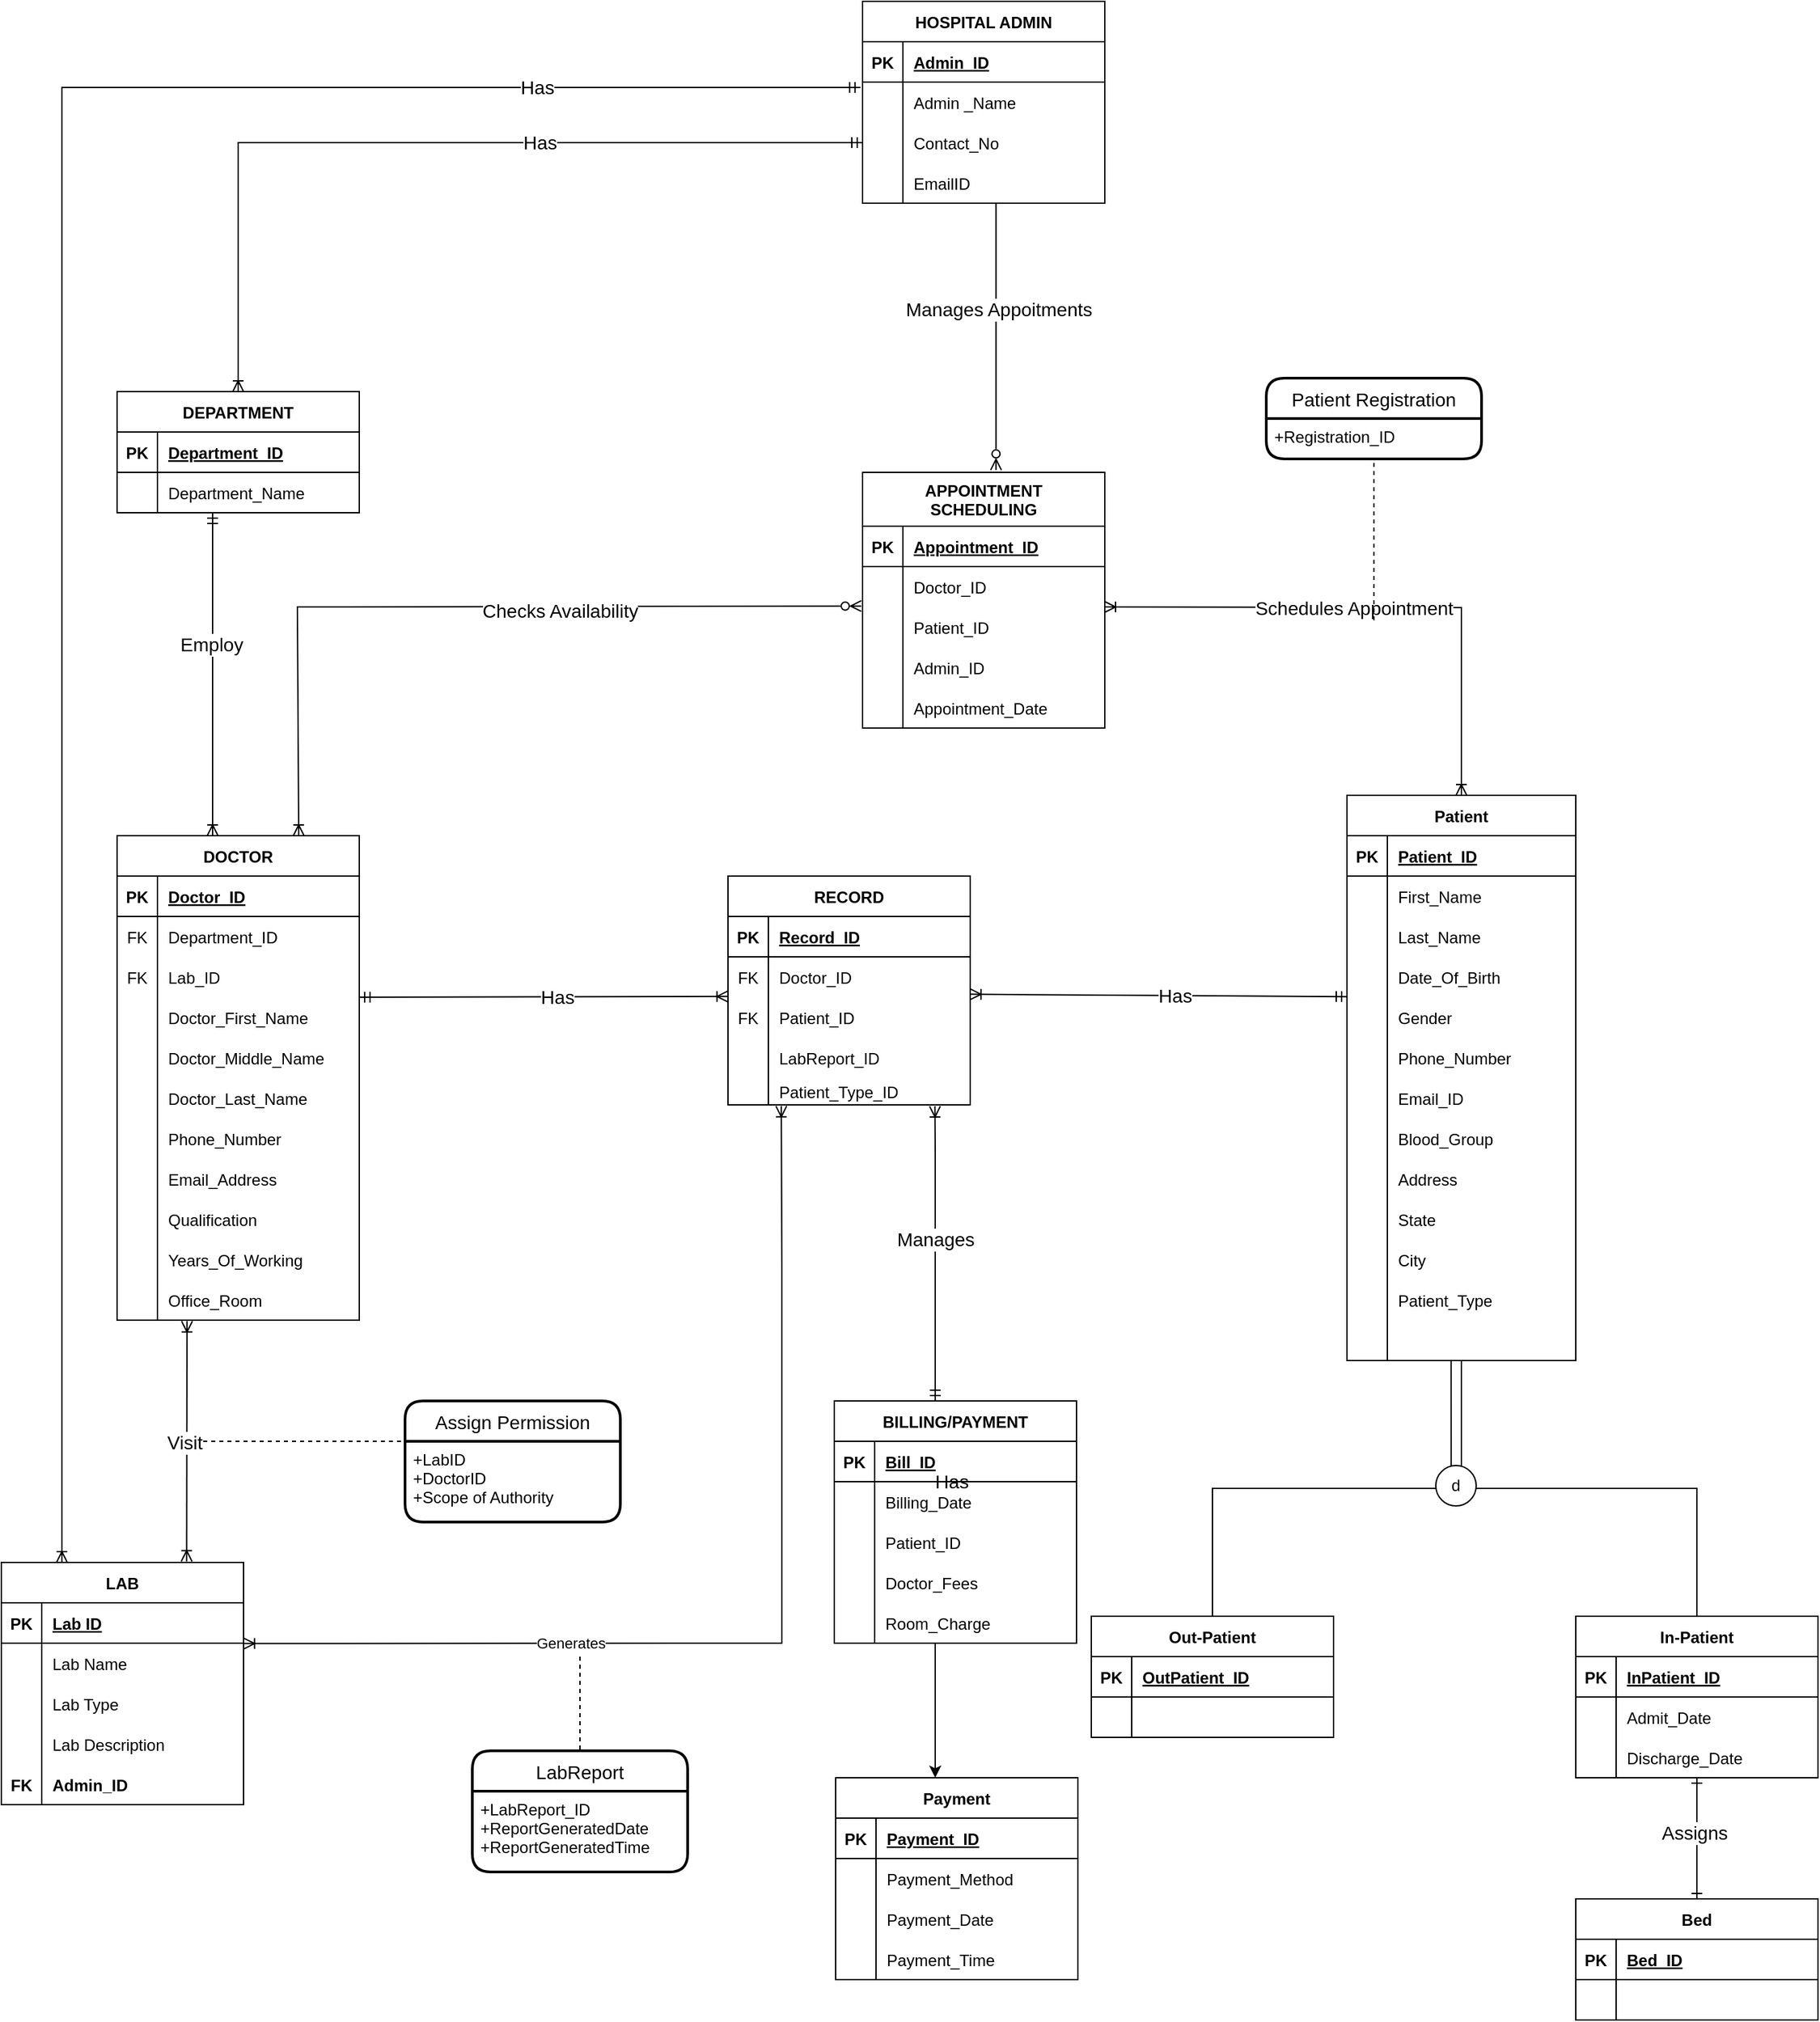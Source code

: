 <mxfile version="17.0.0" type="github">
  <diagram id="N4qEYbHFwauJMLfIRR0T" name="Page-1">
    <mxGraphModel dx="1577" dy="910" grid="1" gridSize="10" guides="1" tooltips="1" connect="1" arrows="1" fold="1" page="1" pageScale="1" pageWidth="850" pageHeight="1100" math="0" shadow="0">
      <root>
        <mxCell id="0" />
        <mxCell id="1" parent="0" />
        <mxCell id="th_9tWwpFCJ2vKdMk5XP-320" value="" style="rounded=0;orthogonalLoop=1;jettySize=auto;html=1;endArrow=ERzeroToMany;endFill=0;exitX=0.551;exitY=1.008;exitDx=0;exitDy=0;exitPerimeter=0;entryX=0.551;entryY=-0.009;entryDx=0;entryDy=0;entryPerimeter=0;" parent="1" source="th_9tWwpFCJ2vKdMk5XP-347" target="th_9tWwpFCJ2vKdMk5XP-408" edge="1">
          <mxGeometry relative="1" as="geometry">
            <mxPoint x="800" y="330" as="sourcePoint" />
            <mxPoint x="800" y="410" as="targetPoint" />
          </mxGeometry>
        </mxCell>
        <mxCell id="LXjHQPjXnkwLocIt16xF-5" value="Manages Appoitments" style="edgeLabel;html=1;align=center;verticalAlign=middle;resizable=0;points=[];fontSize=14;" parent="th_9tWwpFCJ2vKdMk5XP-320" vertex="1" connectable="0">
          <mxGeometry x="-0.204" y="2" relative="1" as="geometry">
            <mxPoint as="offset" />
          </mxGeometry>
        </mxCell>
        <mxCell id="th_9tWwpFCJ2vKdMk5XP-321" value="" style="edgeStyle=orthogonalEdgeStyle;rounded=0;orthogonalLoop=1;jettySize=auto;html=1;startArrow=ERmandOne;startFill=0;endArrow=ERoneToMany;endFill=0;exitX=0;exitY=0.5;exitDx=0;exitDy=0;" parent="1" source="th_9tWwpFCJ2vKdMk5XP-344" edge="1" target="th_9tWwpFCJ2vKdMk5XP-366">
          <mxGeometry relative="1" as="geometry">
            <mxPoint x="470" y="350" as="targetPoint" />
            <mxPoint x="650" y="300" as="sourcePoint" />
          </mxGeometry>
        </mxCell>
        <mxCell id="LXjHQPjXnkwLocIt16xF-4" value="Has" style="edgeLabel;html=1;align=center;verticalAlign=middle;resizable=0;points=[];fontSize=14;" parent="th_9tWwpFCJ2vKdMk5XP-321" vertex="1" connectable="0">
          <mxGeometry x="-0.238" y="3" relative="1" as="geometry">
            <mxPoint x="7" y="-3" as="offset" />
          </mxGeometry>
        </mxCell>
        <mxCell id="th_9tWwpFCJ2vKdMk5XP-322" value="" style="edgeStyle=orthogonalEdgeStyle;rounded=0;orthogonalLoop=1;jettySize=auto;html=1;endArrow=ERoneToMany;endFill=0;startArrow=ERoneToMany;startFill=0;exitX=1;exitY=0.5;exitDx=0;exitDy=0;entryX=0.5;entryY=0;entryDx=0;entryDy=0;" parent="1" target="zCTEKwUF2Fo6TAkRChJh-22" edge="1">
          <mxGeometry relative="1" as="geometry">
            <mxPoint x="1000" y="510" as="sourcePoint" />
            <mxPoint x="1265" y="635" as="targetPoint" />
          </mxGeometry>
        </mxCell>
        <mxCell id="LXjHQPjXnkwLocIt16xF-11" value="Schedules Appointment" style="edgeLabel;html=1;align=center;verticalAlign=middle;resizable=0;points=[];fontSize=14;" parent="th_9tWwpFCJ2vKdMk5XP-322" vertex="1" connectable="0">
          <mxGeometry x="-0.223" y="-4" relative="1" as="geometry">
            <mxPoint x="28" y="-4" as="offset" />
          </mxGeometry>
        </mxCell>
        <mxCell id="th_9tWwpFCJ2vKdMk5XP-325" value="" style="rounded=0;orthogonalLoop=1;jettySize=auto;html=1;endArrow=ERmandOne;endFill=0;startArrow=ERoneToMany;startFill=0;exitX=0.721;exitY=1.05;exitDx=0;exitDy=0;exitPerimeter=0;" parent="1" edge="1">
          <mxGeometry relative="1" as="geometry">
            <mxPoint x="874" y="1100" as="targetPoint" />
            <Array as="points">
              <mxPoint x="874" y="920" />
              <mxPoint x="874" y="960" />
              <mxPoint x="874" y="1010" />
            </Array>
            <mxPoint x="873.78" y="881" as="sourcePoint" />
          </mxGeometry>
        </mxCell>
        <mxCell id="LXjHQPjXnkwLocIt16xF-22" value="Manages" style="edgeLabel;html=1;align=center;verticalAlign=middle;resizable=0;points=[];fontSize=14;" parent="th_9tWwpFCJ2vKdMk5XP-325" vertex="1" connectable="0">
          <mxGeometry x="-0.095" relative="1" as="geometry">
            <mxPoint as="offset" />
          </mxGeometry>
        </mxCell>
        <mxCell id="th_9tWwpFCJ2vKdMk5XP-327" value="" style="edgeStyle=orthogonalEdgeStyle;rounded=0;orthogonalLoop=1;jettySize=auto;html=1;startArrow=ERmandOne;startFill=0;endArrow=ERoneToMany;endFill=0;exitX=-0.009;exitY=0.133;exitDx=0;exitDy=0;entryX=0.25;entryY=0;entryDx=0;entryDy=0;exitPerimeter=0;" parent="1" source="th_9tWwpFCJ2vKdMk5XP-341" target="th_9tWwpFCJ2vKdMk5XP-350" edge="1">
          <mxGeometry relative="1" as="geometry">
            <mxPoint x="650" y="285" as="sourcePoint" />
            <mxPoint x="380" y="780" as="targetPoint" />
          </mxGeometry>
        </mxCell>
        <mxCell id="LXjHQPjXnkwLocIt16xF-3" value="Has" style="edgeLabel;html=1;align=center;verticalAlign=middle;resizable=0;points=[];fontSize=14;" parent="th_9tWwpFCJ2vKdMk5XP-327" vertex="1" connectable="0">
          <mxGeometry x="-0.455" relative="1" as="geometry">
            <mxPoint x="220" as="offset" />
          </mxGeometry>
        </mxCell>
        <mxCell id="th_9tWwpFCJ2vKdMk5XP-328" value="" style="rounded=0;orthogonalLoop=1;jettySize=auto;html=1;startArrow=ERoneToMany;startFill=0;endArrow=ERoneToMany;endFill=0;exitX=0.161;exitY=1.026;exitDx=0;exitDy=0;exitPerimeter=0;entryX=0.765;entryY=-0.004;entryDx=0;entryDy=0;entryPerimeter=0;" parent="1" target="th_9tWwpFCJ2vKdMk5XP-350" edge="1">
          <mxGeometry relative="1" as="geometry">
            <mxPoint x="317.84" y="1219.1" as="targetPoint" />
            <mxPoint x="317.98" y="1040.78" as="sourcePoint" />
            <Array as="points" />
          </mxGeometry>
        </mxCell>
        <mxCell id="4UEyeLEpVXhfYb9SzMc5-3" value="Visit" style="edgeLabel;html=1;align=center;verticalAlign=middle;resizable=0;points=[];fontSize=14;" vertex="1" connectable="0" parent="th_9tWwpFCJ2vKdMk5XP-328">
          <mxGeometry x="0.025" y="-4" relative="1" as="geometry">
            <mxPoint x="2" y="-2" as="offset" />
          </mxGeometry>
        </mxCell>
        <mxCell id="th_9tWwpFCJ2vKdMk5XP-333" value="" style="rounded=0;orthogonalLoop=1;jettySize=auto;html=1;startArrow=ERoneToMany;startFill=0;endArrow=ERoneToMany;endFill=0;exitX=1.001;exitY=0.009;exitDx=0;exitDy=0;entryX=0.22;entryY=1.042;entryDx=0;entryDy=0;entryPerimeter=0;exitPerimeter=0;" parent="1" source="th_9tWwpFCJ2vKdMk5XP-354" edge="1" target="MnYlD9bzadUk3R8TPSBh-20">
          <mxGeometry relative="1" as="geometry">
            <mxPoint x="800" y="880" as="targetPoint" />
            <mxPoint x="480" y="1210" as="sourcePoint" />
            <Array as="points">
              <mxPoint x="760" y="1280" />
              <mxPoint x="760" y="1060" />
              <mxPoint x="760" y="1000" />
            </Array>
          </mxGeometry>
        </mxCell>
        <mxCell id="LXjHQPjXnkwLocIt16xF-23" value="Has" style="edgeLabel;html=1;align=center;verticalAlign=middle;resizable=0;points=[];fontSize=14;" parent="th_9tWwpFCJ2vKdMk5XP-333" vertex="1" connectable="0">
          <mxGeometry x="-0.043" y="-2" relative="1" as="geometry">
            <mxPoint x="143" y="-122" as="offset" />
          </mxGeometry>
        </mxCell>
        <mxCell id="ExonoLhWtoLJr3o2opmS-28" value="Generates" style="edgeLabel;html=1;align=center;verticalAlign=middle;resizable=0;points=[];" parent="th_9tWwpFCJ2vKdMk5XP-333" vertex="1" connectable="0">
          <mxGeometry x="-0.135" y="2" relative="1" as="geometry">
            <mxPoint x="-103" y="2" as="offset" />
          </mxGeometry>
        </mxCell>
        <mxCell id="th_9tWwpFCJ2vKdMk5XP-334" value="" style="rounded=0;orthogonalLoop=1;jettySize=auto;html=1;startArrow=ERoneToMany;startFill=0;endArrow=ERmandOne;endFill=0;entryX=0.961;entryY=0;entryDx=0;entryDy=0;entryPerimeter=0;exitX=-0.001;exitY=-0.019;exitDx=0;exitDy=0;exitPerimeter=0;" parent="1" source="MnYlD9bzadUk3R8TPSBh-8" edge="1">
          <mxGeometry relative="1" as="geometry">
            <mxPoint x="445.98" y="800" as="targetPoint" />
            <mxPoint x="728.08" y="798.38" as="sourcePoint" />
            <Array as="points" />
          </mxGeometry>
        </mxCell>
        <mxCell id="LXjHQPjXnkwLocIt16xF-17" value="Has" style="edgeLabel;html=1;align=center;verticalAlign=middle;resizable=0;points=[];fontSize=14;" parent="th_9tWwpFCJ2vKdMk5XP-334" vertex="1" connectable="0">
          <mxGeometry x="-0.153" y="1" relative="1" as="geometry">
            <mxPoint x="-11" y="-1" as="offset" />
          </mxGeometry>
        </mxCell>
        <mxCell id="th_9tWwpFCJ2vKdMk5XP-335" value="" style="rounded=0;orthogonalLoop=1;jettySize=auto;html=1;startArrow=ERoneToMany;startFill=0;endArrow=ERmandOne;endFill=0;exitX=1;exitY=0.927;exitDx=0;exitDy=0;exitPerimeter=0;" parent="1" source="MnYlD9bzadUk3R8TPSBh-5" edge="1">
          <mxGeometry relative="1" as="geometry">
            <mxPoint x="1180" y="799.586" as="targetPoint" />
            <mxPoint x="901.44" y="798.23" as="sourcePoint" />
          </mxGeometry>
        </mxCell>
        <mxCell id="LXjHQPjXnkwLocIt16xF-18" value="Has" style="edgeLabel;html=1;align=center;verticalAlign=middle;resizable=0;points=[];fontSize=14;" parent="th_9tWwpFCJ2vKdMk5XP-335" vertex="1" connectable="0">
          <mxGeometry x="0.083" relative="1" as="geometry">
            <mxPoint as="offset" />
          </mxGeometry>
        </mxCell>
        <mxCell id="th_9tWwpFCJ2vKdMk5XP-337" value="HOSPITAL ADMIN" style="shape=table;startSize=30;container=1;collapsible=1;childLayout=tableLayout;fixedRows=1;rowLines=0;fontStyle=1;align=center;resizeLast=1;" parent="1" vertex="1">
          <mxGeometry x="820" y="60" width="180" height="150" as="geometry" />
        </mxCell>
        <mxCell id="th_9tWwpFCJ2vKdMk5XP-338" value="" style="shape=tableRow;horizontal=0;startSize=0;swimlaneHead=0;swimlaneBody=0;fillColor=none;collapsible=0;dropTarget=0;points=[[0,0.5],[1,0.5]];portConstraint=eastwest;top=0;left=0;right=0;bottom=1;" parent="th_9tWwpFCJ2vKdMk5XP-337" vertex="1">
          <mxGeometry y="30" width="180" height="30" as="geometry" />
        </mxCell>
        <mxCell id="th_9tWwpFCJ2vKdMk5XP-339" value="PK" style="shape=partialRectangle;connectable=0;fillColor=none;top=0;left=0;bottom=0;right=0;fontStyle=1;overflow=hidden;" parent="th_9tWwpFCJ2vKdMk5XP-338" vertex="1">
          <mxGeometry width="30" height="30" as="geometry">
            <mxRectangle width="30" height="30" as="alternateBounds" />
          </mxGeometry>
        </mxCell>
        <mxCell id="th_9tWwpFCJ2vKdMk5XP-340" value="Admin_ID" style="shape=partialRectangle;connectable=0;fillColor=none;top=0;left=0;bottom=0;right=0;align=left;spacingLeft=6;fontStyle=5;overflow=hidden;" parent="th_9tWwpFCJ2vKdMk5XP-338" vertex="1">
          <mxGeometry x="30" width="150" height="30" as="geometry">
            <mxRectangle width="150" height="30" as="alternateBounds" />
          </mxGeometry>
        </mxCell>
        <mxCell id="th_9tWwpFCJ2vKdMk5XP-341" value="" style="shape=tableRow;horizontal=0;startSize=0;swimlaneHead=0;swimlaneBody=0;fillColor=none;collapsible=0;dropTarget=0;points=[[0,0.5],[1,0.5]];portConstraint=eastwest;top=0;left=0;right=0;bottom=0;" parent="th_9tWwpFCJ2vKdMk5XP-337" vertex="1">
          <mxGeometry y="60" width="180" height="30" as="geometry" />
        </mxCell>
        <mxCell id="th_9tWwpFCJ2vKdMk5XP-342" value="" style="shape=partialRectangle;connectable=0;fillColor=none;top=0;left=0;bottom=0;right=0;editable=1;overflow=hidden;" parent="th_9tWwpFCJ2vKdMk5XP-341" vertex="1">
          <mxGeometry width="30" height="30" as="geometry">
            <mxRectangle width="30" height="30" as="alternateBounds" />
          </mxGeometry>
        </mxCell>
        <mxCell id="th_9tWwpFCJ2vKdMk5XP-343" value="Admin _Name" style="shape=partialRectangle;connectable=0;fillColor=none;top=0;left=0;bottom=0;right=0;align=left;spacingLeft=6;overflow=hidden;" parent="th_9tWwpFCJ2vKdMk5XP-341" vertex="1">
          <mxGeometry x="30" width="150" height="30" as="geometry">
            <mxRectangle width="150" height="30" as="alternateBounds" />
          </mxGeometry>
        </mxCell>
        <mxCell id="th_9tWwpFCJ2vKdMk5XP-344" value="" style="shape=tableRow;horizontal=0;startSize=0;swimlaneHead=0;swimlaneBody=0;fillColor=none;collapsible=0;dropTarget=0;points=[[0,0.5],[1,0.5]];portConstraint=eastwest;top=0;left=0;right=0;bottom=0;" parent="th_9tWwpFCJ2vKdMk5XP-337" vertex="1">
          <mxGeometry y="90" width="180" height="30" as="geometry" />
        </mxCell>
        <mxCell id="th_9tWwpFCJ2vKdMk5XP-345" value="" style="shape=partialRectangle;connectable=0;fillColor=none;top=0;left=0;bottom=0;right=0;editable=1;overflow=hidden;" parent="th_9tWwpFCJ2vKdMk5XP-344" vertex="1">
          <mxGeometry width="30" height="30" as="geometry">
            <mxRectangle width="30" height="30" as="alternateBounds" />
          </mxGeometry>
        </mxCell>
        <mxCell id="th_9tWwpFCJ2vKdMk5XP-346" value="Contact_No" style="shape=partialRectangle;connectable=0;fillColor=none;top=0;left=0;bottom=0;right=0;align=left;spacingLeft=6;overflow=hidden;" parent="th_9tWwpFCJ2vKdMk5XP-344" vertex="1">
          <mxGeometry x="30" width="150" height="30" as="geometry">
            <mxRectangle width="150" height="30" as="alternateBounds" />
          </mxGeometry>
        </mxCell>
        <mxCell id="th_9tWwpFCJ2vKdMk5XP-347" value="" style="shape=tableRow;horizontal=0;startSize=0;swimlaneHead=0;swimlaneBody=0;fillColor=none;collapsible=0;dropTarget=0;points=[[0,0.5],[1,0.5]];portConstraint=eastwest;top=0;left=0;right=0;bottom=0;" parent="th_9tWwpFCJ2vKdMk5XP-337" vertex="1">
          <mxGeometry y="120" width="180" height="30" as="geometry" />
        </mxCell>
        <mxCell id="th_9tWwpFCJ2vKdMk5XP-348" value="" style="shape=partialRectangle;connectable=0;fillColor=none;top=0;left=0;bottom=0;right=0;editable=1;overflow=hidden;" parent="th_9tWwpFCJ2vKdMk5XP-347" vertex="1">
          <mxGeometry width="30" height="30" as="geometry">
            <mxRectangle width="30" height="30" as="alternateBounds" />
          </mxGeometry>
        </mxCell>
        <mxCell id="th_9tWwpFCJ2vKdMk5XP-349" value="EmailID" style="shape=partialRectangle;connectable=0;fillColor=none;top=0;left=0;bottom=0;right=0;align=left;spacingLeft=6;overflow=hidden;" parent="th_9tWwpFCJ2vKdMk5XP-347" vertex="1">
          <mxGeometry x="30" width="150" height="30" as="geometry">
            <mxRectangle width="150" height="30" as="alternateBounds" />
          </mxGeometry>
        </mxCell>
        <mxCell id="th_9tWwpFCJ2vKdMk5XP-350" value="LAB" style="shape=table;startSize=30;container=1;collapsible=1;childLayout=tableLayout;fixedRows=1;rowLines=0;fontStyle=1;align=center;resizeLast=1;" parent="1" vertex="1">
          <mxGeometry x="180" y="1220" width="180" height="180" as="geometry" />
        </mxCell>
        <mxCell id="th_9tWwpFCJ2vKdMk5XP-351" value="" style="shape=tableRow;horizontal=0;startSize=0;swimlaneHead=0;swimlaneBody=0;fillColor=none;collapsible=0;dropTarget=0;points=[[0,0.5],[1,0.5]];portConstraint=eastwest;top=0;left=0;right=0;bottom=1;" parent="th_9tWwpFCJ2vKdMk5XP-350" vertex="1">
          <mxGeometry y="30" width="180" height="30" as="geometry" />
        </mxCell>
        <mxCell id="th_9tWwpFCJ2vKdMk5XP-352" value="PK" style="shape=partialRectangle;connectable=0;fillColor=none;top=0;left=0;bottom=0;right=0;fontStyle=1;overflow=hidden;" parent="th_9tWwpFCJ2vKdMk5XP-351" vertex="1">
          <mxGeometry width="30" height="30" as="geometry">
            <mxRectangle width="30" height="30" as="alternateBounds" />
          </mxGeometry>
        </mxCell>
        <mxCell id="th_9tWwpFCJ2vKdMk5XP-353" value="Lab ID" style="shape=partialRectangle;connectable=0;fillColor=none;top=0;left=0;bottom=0;right=0;align=left;spacingLeft=6;fontStyle=5;overflow=hidden;" parent="th_9tWwpFCJ2vKdMk5XP-351" vertex="1">
          <mxGeometry x="30" width="150" height="30" as="geometry">
            <mxRectangle width="150" height="30" as="alternateBounds" />
          </mxGeometry>
        </mxCell>
        <mxCell id="th_9tWwpFCJ2vKdMk5XP-354" value="" style="shape=tableRow;horizontal=0;startSize=0;swimlaneHead=0;swimlaneBody=0;fillColor=none;collapsible=0;dropTarget=0;points=[[0,0.5],[1,0.5]];portConstraint=eastwest;top=0;left=0;right=0;bottom=0;" parent="th_9tWwpFCJ2vKdMk5XP-350" vertex="1">
          <mxGeometry y="60" width="180" height="30" as="geometry" />
        </mxCell>
        <mxCell id="th_9tWwpFCJ2vKdMk5XP-355" value="" style="shape=partialRectangle;connectable=0;fillColor=none;top=0;left=0;bottom=0;right=0;editable=1;overflow=hidden;" parent="th_9tWwpFCJ2vKdMk5XP-354" vertex="1">
          <mxGeometry width="30" height="30" as="geometry">
            <mxRectangle width="30" height="30" as="alternateBounds" />
          </mxGeometry>
        </mxCell>
        <mxCell id="th_9tWwpFCJ2vKdMk5XP-356" value="Lab Name" style="shape=partialRectangle;connectable=0;fillColor=none;top=0;left=0;bottom=0;right=0;align=left;spacingLeft=6;overflow=hidden;" parent="th_9tWwpFCJ2vKdMk5XP-354" vertex="1">
          <mxGeometry x="30" width="150" height="30" as="geometry">
            <mxRectangle width="150" height="30" as="alternateBounds" />
          </mxGeometry>
        </mxCell>
        <mxCell id="th_9tWwpFCJ2vKdMk5XP-357" value="" style="shape=tableRow;horizontal=0;startSize=0;swimlaneHead=0;swimlaneBody=0;fillColor=none;collapsible=0;dropTarget=0;points=[[0,0.5],[1,0.5]];portConstraint=eastwest;top=0;left=0;right=0;bottom=0;" parent="th_9tWwpFCJ2vKdMk5XP-350" vertex="1">
          <mxGeometry y="90" width="180" height="30" as="geometry" />
        </mxCell>
        <mxCell id="th_9tWwpFCJ2vKdMk5XP-358" value="" style="shape=partialRectangle;connectable=0;fillColor=none;top=0;left=0;bottom=0;right=0;editable=1;overflow=hidden;" parent="th_9tWwpFCJ2vKdMk5XP-357" vertex="1">
          <mxGeometry width="30" height="30" as="geometry">
            <mxRectangle width="30" height="30" as="alternateBounds" />
          </mxGeometry>
        </mxCell>
        <mxCell id="th_9tWwpFCJ2vKdMk5XP-359" value="Lab Type" style="shape=partialRectangle;connectable=0;fillColor=none;top=0;left=0;bottom=0;right=0;align=left;spacingLeft=6;overflow=hidden;" parent="th_9tWwpFCJ2vKdMk5XP-357" vertex="1">
          <mxGeometry x="30" width="150" height="30" as="geometry">
            <mxRectangle width="150" height="30" as="alternateBounds" />
          </mxGeometry>
        </mxCell>
        <mxCell id="th_9tWwpFCJ2vKdMk5XP-360" value="" style="shape=tableRow;horizontal=0;startSize=0;swimlaneHead=0;swimlaneBody=0;fillColor=none;collapsible=0;dropTarget=0;points=[[0,0.5],[1,0.5]];portConstraint=eastwest;top=0;left=0;right=0;bottom=0;" parent="th_9tWwpFCJ2vKdMk5XP-350" vertex="1">
          <mxGeometry y="120" width="180" height="30" as="geometry" />
        </mxCell>
        <mxCell id="th_9tWwpFCJ2vKdMk5XP-361" value="" style="shape=partialRectangle;connectable=0;fillColor=none;top=0;left=0;bottom=0;right=0;editable=1;overflow=hidden;" parent="th_9tWwpFCJ2vKdMk5XP-360" vertex="1">
          <mxGeometry width="30" height="30" as="geometry">
            <mxRectangle width="30" height="30" as="alternateBounds" />
          </mxGeometry>
        </mxCell>
        <mxCell id="th_9tWwpFCJ2vKdMk5XP-362" value="Lab Description" style="shape=partialRectangle;connectable=0;fillColor=none;top=0;left=0;bottom=0;right=0;align=left;spacingLeft=6;overflow=hidden;" parent="th_9tWwpFCJ2vKdMk5XP-360" vertex="1">
          <mxGeometry x="30" width="150" height="30" as="geometry">
            <mxRectangle width="150" height="30" as="alternateBounds" />
          </mxGeometry>
        </mxCell>
        <mxCell id="th_9tWwpFCJ2vKdMk5XP-363" value="" style="shape=tableRow;horizontal=0;startSize=0;swimlaneHead=0;swimlaneBody=0;fillColor=none;collapsible=0;dropTarget=0;points=[[0,0.5],[1,0.5]];portConstraint=eastwest;top=0;left=0;right=0;bottom=0;" parent="th_9tWwpFCJ2vKdMk5XP-350" vertex="1">
          <mxGeometry y="150" width="180" height="30" as="geometry" />
        </mxCell>
        <mxCell id="th_9tWwpFCJ2vKdMk5XP-364" value="FK" style="shape=partialRectangle;connectable=0;fillColor=none;top=0;left=0;bottom=0;right=0;editable=1;overflow=hidden;fontStyle=1" parent="th_9tWwpFCJ2vKdMk5XP-363" vertex="1">
          <mxGeometry width="30" height="30" as="geometry">
            <mxRectangle width="30" height="30" as="alternateBounds" />
          </mxGeometry>
        </mxCell>
        <mxCell id="th_9tWwpFCJ2vKdMk5XP-365" value="Admin_ID" style="shape=partialRectangle;connectable=0;fillColor=none;top=0;left=0;bottom=0;right=0;align=left;spacingLeft=6;overflow=hidden;fontStyle=1" parent="th_9tWwpFCJ2vKdMk5XP-363" vertex="1">
          <mxGeometry x="30" width="150" height="30" as="geometry">
            <mxRectangle width="150" height="30" as="alternateBounds" />
          </mxGeometry>
        </mxCell>
        <mxCell id="th_9tWwpFCJ2vKdMk5XP-366" value="DEPARTMENT" style="shape=table;startSize=30;container=1;collapsible=1;childLayout=tableLayout;fixedRows=1;rowLines=0;fontStyle=1;align=center;resizeLast=1;fontSize=12;" parent="1" vertex="1">
          <mxGeometry x="266" y="350" width="180" height="90" as="geometry" />
        </mxCell>
        <mxCell id="th_9tWwpFCJ2vKdMk5XP-367" value="" style="shape=tableRow;horizontal=0;startSize=0;swimlaneHead=0;swimlaneBody=0;fillColor=none;collapsible=0;dropTarget=0;points=[[0,0.5],[1,0.5]];portConstraint=eastwest;top=0;left=0;right=0;bottom=1;fontSize=12;" parent="th_9tWwpFCJ2vKdMk5XP-366" vertex="1">
          <mxGeometry y="30" width="180" height="30" as="geometry" />
        </mxCell>
        <mxCell id="th_9tWwpFCJ2vKdMk5XP-368" value="PK" style="shape=partialRectangle;connectable=0;fillColor=none;top=0;left=0;bottom=0;right=0;fontStyle=1;overflow=hidden;fontSize=12;" parent="th_9tWwpFCJ2vKdMk5XP-367" vertex="1">
          <mxGeometry width="30" height="30" as="geometry">
            <mxRectangle width="30" height="30" as="alternateBounds" />
          </mxGeometry>
        </mxCell>
        <mxCell id="th_9tWwpFCJ2vKdMk5XP-369" value="Department_ID" style="shape=partialRectangle;connectable=0;fillColor=none;top=0;left=0;bottom=0;right=0;align=left;spacingLeft=6;fontStyle=5;overflow=hidden;fontSize=12;" parent="th_9tWwpFCJ2vKdMk5XP-367" vertex="1">
          <mxGeometry x="30" width="150" height="30" as="geometry">
            <mxRectangle width="150" height="30" as="alternateBounds" />
          </mxGeometry>
        </mxCell>
        <mxCell id="th_9tWwpFCJ2vKdMk5XP-370" value="" style="shape=tableRow;horizontal=0;startSize=0;swimlaneHead=0;swimlaneBody=0;fillColor=none;collapsible=0;dropTarget=0;points=[[0,0.5],[1,0.5]];portConstraint=eastwest;top=0;left=0;right=0;bottom=0;fontSize=12;" parent="th_9tWwpFCJ2vKdMk5XP-366" vertex="1">
          <mxGeometry y="60" width="180" height="30" as="geometry" />
        </mxCell>
        <mxCell id="th_9tWwpFCJ2vKdMk5XP-371" value="" style="shape=partialRectangle;connectable=0;fillColor=none;top=0;left=0;bottom=0;right=0;editable=1;overflow=hidden;fontSize=12;" parent="th_9tWwpFCJ2vKdMk5XP-370" vertex="1">
          <mxGeometry width="30" height="30" as="geometry">
            <mxRectangle width="30" height="30" as="alternateBounds" />
          </mxGeometry>
        </mxCell>
        <mxCell id="th_9tWwpFCJ2vKdMk5XP-372" value="Department_Name" style="shape=partialRectangle;connectable=0;fillColor=none;top=0;left=0;bottom=0;right=0;align=left;spacingLeft=6;overflow=hidden;fontSize=12;" parent="th_9tWwpFCJ2vKdMk5XP-370" vertex="1">
          <mxGeometry x="30" width="150" height="30" as="geometry">
            <mxRectangle width="150" height="30" as="alternateBounds" />
          </mxGeometry>
        </mxCell>
        <mxCell id="th_9tWwpFCJ2vKdMk5XP-373" value="DOCTOR" style="shape=table;startSize=30;container=1;collapsible=1;childLayout=tableLayout;fixedRows=1;rowLines=0;fontStyle=1;align=center;resizeLast=1;fontSize=12;" parent="1" vertex="1">
          <mxGeometry x="266" y="680" width="180" height="360" as="geometry" />
        </mxCell>
        <mxCell id="th_9tWwpFCJ2vKdMk5XP-374" value="" style="shape=tableRow;horizontal=0;startSize=0;swimlaneHead=0;swimlaneBody=0;fillColor=none;collapsible=0;dropTarget=0;points=[[0,0.5],[1,0.5]];portConstraint=eastwest;top=0;left=0;right=0;bottom=1;fontSize=12;" parent="th_9tWwpFCJ2vKdMk5XP-373" vertex="1">
          <mxGeometry y="30" width="180" height="30" as="geometry" />
        </mxCell>
        <mxCell id="th_9tWwpFCJ2vKdMk5XP-375" value="PK" style="shape=partialRectangle;connectable=0;fillColor=none;top=0;left=0;bottom=0;right=0;fontStyle=1;overflow=hidden;fontSize=12;" parent="th_9tWwpFCJ2vKdMk5XP-374" vertex="1">
          <mxGeometry width="30" height="30" as="geometry">
            <mxRectangle width="30" height="30" as="alternateBounds" />
          </mxGeometry>
        </mxCell>
        <mxCell id="th_9tWwpFCJ2vKdMk5XP-376" value="Doctor_ID" style="shape=partialRectangle;connectable=0;fillColor=none;top=0;left=0;bottom=0;right=0;align=left;spacingLeft=6;fontStyle=5;overflow=hidden;fontSize=12;" parent="th_9tWwpFCJ2vKdMk5XP-374" vertex="1">
          <mxGeometry x="30" width="150" height="30" as="geometry">
            <mxRectangle width="150" height="30" as="alternateBounds" />
          </mxGeometry>
        </mxCell>
        <mxCell id="th_9tWwpFCJ2vKdMk5XP-377" value="" style="shape=tableRow;horizontal=0;startSize=0;swimlaneHead=0;swimlaneBody=0;fillColor=none;collapsible=0;dropTarget=0;points=[[0,0.5],[1,0.5]];portConstraint=eastwest;top=0;left=0;right=0;bottom=0;fontSize=12;" parent="th_9tWwpFCJ2vKdMk5XP-373" vertex="1">
          <mxGeometry y="60" width="180" height="30" as="geometry" />
        </mxCell>
        <mxCell id="th_9tWwpFCJ2vKdMk5XP-378" value="FK" style="shape=partialRectangle;connectable=0;fillColor=none;top=0;left=0;bottom=0;right=0;editable=1;overflow=hidden;fontSize=12;" parent="th_9tWwpFCJ2vKdMk5XP-377" vertex="1">
          <mxGeometry width="30" height="30" as="geometry">
            <mxRectangle width="30" height="30" as="alternateBounds" />
          </mxGeometry>
        </mxCell>
        <mxCell id="th_9tWwpFCJ2vKdMk5XP-379" value="Department_ID" style="shape=partialRectangle;connectable=0;fillColor=none;top=0;left=0;bottom=0;right=0;align=left;spacingLeft=6;overflow=hidden;fontSize=12;" parent="th_9tWwpFCJ2vKdMk5XP-377" vertex="1">
          <mxGeometry x="30" width="150" height="30" as="geometry">
            <mxRectangle width="150" height="30" as="alternateBounds" />
          </mxGeometry>
        </mxCell>
        <mxCell id="th_9tWwpFCJ2vKdMk5XP-380" style="shape=tableRow;horizontal=0;startSize=0;swimlaneHead=0;swimlaneBody=0;fillColor=none;collapsible=0;dropTarget=0;points=[[0,0.5],[1,0.5]];portConstraint=eastwest;top=0;left=0;right=0;bottom=0;fontSize=12;" parent="th_9tWwpFCJ2vKdMk5XP-373" vertex="1">
          <mxGeometry y="90" width="180" height="30" as="geometry" />
        </mxCell>
        <mxCell id="th_9tWwpFCJ2vKdMk5XP-381" value="FK" style="shape=partialRectangle;connectable=0;fillColor=none;top=0;left=0;bottom=0;right=0;editable=1;overflow=hidden;fontSize=12;" parent="th_9tWwpFCJ2vKdMk5XP-380" vertex="1">
          <mxGeometry width="30" height="30" as="geometry">
            <mxRectangle width="30" height="30" as="alternateBounds" />
          </mxGeometry>
        </mxCell>
        <mxCell id="th_9tWwpFCJ2vKdMk5XP-382" value="Lab_ID" style="shape=partialRectangle;connectable=0;fillColor=none;top=0;left=0;bottom=0;right=0;align=left;spacingLeft=6;overflow=hidden;fontSize=12;" parent="th_9tWwpFCJ2vKdMk5XP-380" vertex="1">
          <mxGeometry x="30" width="150" height="30" as="geometry">
            <mxRectangle width="150" height="30" as="alternateBounds" />
          </mxGeometry>
        </mxCell>
        <mxCell id="th_9tWwpFCJ2vKdMk5XP-383" value="" style="shape=tableRow;horizontal=0;startSize=0;swimlaneHead=0;swimlaneBody=0;fillColor=none;collapsible=0;dropTarget=0;points=[[0,0.5],[1,0.5]];portConstraint=eastwest;top=0;left=0;right=0;bottom=0;fontSize=12;" parent="th_9tWwpFCJ2vKdMk5XP-373" vertex="1">
          <mxGeometry y="120" width="180" height="30" as="geometry" />
        </mxCell>
        <mxCell id="th_9tWwpFCJ2vKdMk5XP-384" value="" style="shape=partialRectangle;connectable=0;fillColor=none;top=0;left=0;bottom=0;right=0;editable=1;overflow=hidden;fontSize=12;" parent="th_9tWwpFCJ2vKdMk5XP-383" vertex="1">
          <mxGeometry width="30" height="30" as="geometry">
            <mxRectangle width="30" height="30" as="alternateBounds" />
          </mxGeometry>
        </mxCell>
        <mxCell id="th_9tWwpFCJ2vKdMk5XP-385" value="Doctor_First_Name" style="shape=partialRectangle;connectable=0;fillColor=none;top=0;left=0;bottom=0;right=0;align=left;spacingLeft=6;overflow=hidden;fontSize=12;" parent="th_9tWwpFCJ2vKdMk5XP-383" vertex="1">
          <mxGeometry x="30" width="150" height="30" as="geometry">
            <mxRectangle width="150" height="30" as="alternateBounds" />
          </mxGeometry>
        </mxCell>
        <mxCell id="th_9tWwpFCJ2vKdMk5XP-386" style="shape=tableRow;horizontal=0;startSize=0;swimlaneHead=0;swimlaneBody=0;fillColor=none;collapsible=0;dropTarget=0;points=[[0,0.5],[1,0.5]];portConstraint=eastwest;top=0;left=0;right=0;bottom=0;fontSize=12;" parent="th_9tWwpFCJ2vKdMk5XP-373" vertex="1">
          <mxGeometry y="150" width="180" height="30" as="geometry" />
        </mxCell>
        <mxCell id="th_9tWwpFCJ2vKdMk5XP-387" style="shape=partialRectangle;connectable=0;fillColor=none;top=0;left=0;bottom=0;right=0;editable=1;overflow=hidden;fontSize=12;" parent="th_9tWwpFCJ2vKdMk5XP-386" vertex="1">
          <mxGeometry width="30" height="30" as="geometry">
            <mxRectangle width="30" height="30" as="alternateBounds" />
          </mxGeometry>
        </mxCell>
        <mxCell id="th_9tWwpFCJ2vKdMk5XP-388" value="Doctor_Middle_Name" style="shape=partialRectangle;connectable=0;fillColor=none;top=0;left=0;bottom=0;right=0;align=left;spacingLeft=6;overflow=hidden;fontSize=12;fontStyle=0" parent="th_9tWwpFCJ2vKdMk5XP-386" vertex="1">
          <mxGeometry x="30" width="150" height="30" as="geometry">
            <mxRectangle width="150" height="30" as="alternateBounds" />
          </mxGeometry>
        </mxCell>
        <mxCell id="th_9tWwpFCJ2vKdMk5XP-389" style="shape=tableRow;horizontal=0;startSize=0;swimlaneHead=0;swimlaneBody=0;fillColor=none;collapsible=0;dropTarget=0;points=[[0,0.5],[1,0.5]];portConstraint=eastwest;top=0;left=0;right=0;bottom=0;fontSize=12;" parent="th_9tWwpFCJ2vKdMk5XP-373" vertex="1">
          <mxGeometry y="180" width="180" height="30" as="geometry" />
        </mxCell>
        <mxCell id="th_9tWwpFCJ2vKdMk5XP-390" style="shape=partialRectangle;connectable=0;fillColor=none;top=0;left=0;bottom=0;right=0;editable=1;overflow=hidden;fontSize=12;" parent="th_9tWwpFCJ2vKdMk5XP-389" vertex="1">
          <mxGeometry width="30" height="30" as="geometry">
            <mxRectangle width="30" height="30" as="alternateBounds" />
          </mxGeometry>
        </mxCell>
        <mxCell id="th_9tWwpFCJ2vKdMk5XP-391" value="Doctor_Last_Name" style="shape=partialRectangle;connectable=0;fillColor=none;top=0;left=0;bottom=0;right=0;align=left;spacingLeft=6;overflow=hidden;fontSize=12;" parent="th_9tWwpFCJ2vKdMk5XP-389" vertex="1">
          <mxGeometry x="30" width="150" height="30" as="geometry">
            <mxRectangle width="150" height="30" as="alternateBounds" />
          </mxGeometry>
        </mxCell>
        <mxCell id="th_9tWwpFCJ2vKdMk5XP-392" value="" style="shape=tableRow;horizontal=0;startSize=0;swimlaneHead=0;swimlaneBody=0;fillColor=none;collapsible=0;dropTarget=0;points=[[0,0.5],[1,0.5]];portConstraint=eastwest;top=0;left=0;right=0;bottom=0;fontSize=12;" parent="th_9tWwpFCJ2vKdMk5XP-373" vertex="1">
          <mxGeometry y="210" width="180" height="30" as="geometry" />
        </mxCell>
        <mxCell id="th_9tWwpFCJ2vKdMk5XP-393" value="" style="shape=partialRectangle;connectable=0;fillColor=none;top=0;left=0;bottom=0;right=0;editable=1;overflow=hidden;fontSize=12;" parent="th_9tWwpFCJ2vKdMk5XP-392" vertex="1">
          <mxGeometry width="30" height="30" as="geometry">
            <mxRectangle width="30" height="30" as="alternateBounds" />
          </mxGeometry>
        </mxCell>
        <mxCell id="th_9tWwpFCJ2vKdMk5XP-394" value="Phone_Number" style="shape=partialRectangle;connectable=0;fillColor=none;top=0;left=0;bottom=0;right=0;align=left;spacingLeft=6;overflow=hidden;fontSize=12;" parent="th_9tWwpFCJ2vKdMk5XP-392" vertex="1">
          <mxGeometry x="30" width="150" height="30" as="geometry">
            <mxRectangle width="150" height="30" as="alternateBounds" />
          </mxGeometry>
        </mxCell>
        <mxCell id="th_9tWwpFCJ2vKdMk5XP-395" style="shape=tableRow;horizontal=0;startSize=0;swimlaneHead=0;swimlaneBody=0;fillColor=none;collapsible=0;dropTarget=0;points=[[0,0.5],[1,0.5]];portConstraint=eastwest;top=0;left=0;right=0;bottom=0;fontSize=12;" parent="th_9tWwpFCJ2vKdMk5XP-373" vertex="1">
          <mxGeometry y="240" width="180" height="30" as="geometry" />
        </mxCell>
        <mxCell id="th_9tWwpFCJ2vKdMk5XP-396" style="shape=partialRectangle;connectable=0;fillColor=none;top=0;left=0;bottom=0;right=0;editable=1;overflow=hidden;fontSize=12;" parent="th_9tWwpFCJ2vKdMk5XP-395" vertex="1">
          <mxGeometry width="30" height="30" as="geometry">
            <mxRectangle width="30" height="30" as="alternateBounds" />
          </mxGeometry>
        </mxCell>
        <mxCell id="th_9tWwpFCJ2vKdMk5XP-397" value="Email_Address" style="shape=partialRectangle;connectable=0;fillColor=none;top=0;left=0;bottom=0;right=0;align=left;spacingLeft=6;overflow=hidden;fontSize=12;" parent="th_9tWwpFCJ2vKdMk5XP-395" vertex="1">
          <mxGeometry x="30" width="150" height="30" as="geometry">
            <mxRectangle width="150" height="30" as="alternateBounds" />
          </mxGeometry>
        </mxCell>
        <mxCell id="th_9tWwpFCJ2vKdMk5XP-398" style="shape=tableRow;horizontal=0;startSize=0;swimlaneHead=0;swimlaneBody=0;fillColor=none;collapsible=0;dropTarget=0;points=[[0,0.5],[1,0.5]];portConstraint=eastwest;top=0;left=0;right=0;bottom=0;fontSize=12;" parent="th_9tWwpFCJ2vKdMk5XP-373" vertex="1">
          <mxGeometry y="270" width="180" height="30" as="geometry" />
        </mxCell>
        <mxCell id="th_9tWwpFCJ2vKdMk5XP-399" style="shape=partialRectangle;connectable=0;fillColor=none;top=0;left=0;bottom=0;right=0;editable=1;overflow=hidden;fontSize=12;" parent="th_9tWwpFCJ2vKdMk5XP-398" vertex="1">
          <mxGeometry width="30" height="30" as="geometry">
            <mxRectangle width="30" height="30" as="alternateBounds" />
          </mxGeometry>
        </mxCell>
        <mxCell id="th_9tWwpFCJ2vKdMk5XP-400" value="Qualification" style="shape=partialRectangle;connectable=0;fillColor=none;top=0;left=0;bottom=0;right=0;align=left;spacingLeft=6;overflow=hidden;fontSize=12;" parent="th_9tWwpFCJ2vKdMk5XP-398" vertex="1">
          <mxGeometry x="30" width="150" height="30" as="geometry">
            <mxRectangle width="150" height="30" as="alternateBounds" />
          </mxGeometry>
        </mxCell>
        <mxCell id="th_9tWwpFCJ2vKdMk5XP-401" style="shape=tableRow;horizontal=0;startSize=0;swimlaneHead=0;swimlaneBody=0;fillColor=none;collapsible=0;dropTarget=0;points=[[0,0.5],[1,0.5]];portConstraint=eastwest;top=0;left=0;right=0;bottom=0;fontSize=12;" parent="th_9tWwpFCJ2vKdMk5XP-373" vertex="1">
          <mxGeometry y="300" width="180" height="30" as="geometry" />
        </mxCell>
        <mxCell id="th_9tWwpFCJ2vKdMk5XP-402" style="shape=partialRectangle;connectable=0;fillColor=none;top=0;left=0;bottom=0;right=0;editable=1;overflow=hidden;fontSize=12;" parent="th_9tWwpFCJ2vKdMk5XP-401" vertex="1">
          <mxGeometry width="30" height="30" as="geometry">
            <mxRectangle width="30" height="30" as="alternateBounds" />
          </mxGeometry>
        </mxCell>
        <mxCell id="th_9tWwpFCJ2vKdMk5XP-403" value="Years_Of_Working" style="shape=partialRectangle;connectable=0;fillColor=none;top=0;left=0;bottom=0;right=0;align=left;spacingLeft=6;overflow=hidden;fontSize=12;" parent="th_9tWwpFCJ2vKdMk5XP-401" vertex="1">
          <mxGeometry x="30" width="150" height="30" as="geometry">
            <mxRectangle width="150" height="30" as="alternateBounds" />
          </mxGeometry>
        </mxCell>
        <mxCell id="th_9tWwpFCJ2vKdMk5XP-404" style="shape=tableRow;horizontal=0;startSize=0;swimlaneHead=0;swimlaneBody=0;fillColor=none;collapsible=0;dropTarget=0;points=[[0,0.5],[1,0.5]];portConstraint=eastwest;top=0;left=0;right=0;bottom=0;fontSize=12;" parent="th_9tWwpFCJ2vKdMk5XP-373" vertex="1">
          <mxGeometry y="330" width="180" height="30" as="geometry" />
        </mxCell>
        <mxCell id="th_9tWwpFCJ2vKdMk5XP-405" style="shape=partialRectangle;connectable=0;fillColor=none;top=0;left=0;bottom=0;right=0;editable=1;overflow=hidden;fontSize=12;" parent="th_9tWwpFCJ2vKdMk5XP-404" vertex="1">
          <mxGeometry width="30" height="30" as="geometry">
            <mxRectangle width="30" height="30" as="alternateBounds" />
          </mxGeometry>
        </mxCell>
        <mxCell id="th_9tWwpFCJ2vKdMk5XP-406" value="Office_Room" style="shape=partialRectangle;connectable=0;fillColor=none;top=0;left=0;bottom=0;right=0;align=left;spacingLeft=6;overflow=hidden;fontSize=12;labelBorderColor=none;" parent="th_9tWwpFCJ2vKdMk5XP-404" vertex="1">
          <mxGeometry x="30" width="150" height="30" as="geometry">
            <mxRectangle width="150" height="30" as="alternateBounds" />
          </mxGeometry>
        </mxCell>
        <mxCell id="th_9tWwpFCJ2vKdMk5XP-407" value="" style="fontSize=12;html=1;endArrow=ERoneToMany;rounded=0;startArrow=ERmandOne;startFill=0;endFill=0;" parent="1" edge="1">
          <mxGeometry width="100" height="100" relative="1" as="geometry">
            <mxPoint x="337" y="440" as="sourcePoint" />
            <mxPoint x="337" y="680" as="targetPoint" />
          </mxGeometry>
        </mxCell>
        <mxCell id="4UEyeLEpVXhfYb9SzMc5-1" value="&lt;font style=&quot;font-size: 14px&quot;&gt;Employ&lt;/font&gt;" style="edgeLabel;html=1;align=center;verticalAlign=middle;resizable=0;points=[];" vertex="1" connectable="0" parent="th_9tWwpFCJ2vKdMk5XP-407">
          <mxGeometry x="-0.183" y="-1" relative="1" as="geometry">
            <mxPoint as="offset" />
          </mxGeometry>
        </mxCell>
        <mxCell id="th_9tWwpFCJ2vKdMk5XP-408" value="APPOINTMENT &#xa;SCHEDULING" style="shape=table;startSize=40;container=1;collapsible=1;childLayout=tableLayout;fixedRows=1;rowLines=0;fontStyle=1;align=center;resizeLast=1;fontSize=12;" parent="1" vertex="1">
          <mxGeometry x="820" y="410" width="180" height="190" as="geometry" />
        </mxCell>
        <mxCell id="th_9tWwpFCJ2vKdMk5XP-409" value="" style="shape=tableRow;horizontal=0;startSize=0;swimlaneHead=0;swimlaneBody=0;fillColor=none;collapsible=0;dropTarget=0;points=[[0,0.5],[1,0.5]];portConstraint=eastwest;top=0;left=0;right=0;bottom=1;fontSize=12;" parent="th_9tWwpFCJ2vKdMk5XP-408" vertex="1">
          <mxGeometry y="40" width="180" height="30" as="geometry" />
        </mxCell>
        <mxCell id="th_9tWwpFCJ2vKdMk5XP-410" value="PK" style="shape=partialRectangle;connectable=0;fillColor=none;top=0;left=0;bottom=0;right=0;fontStyle=1;overflow=hidden;fontSize=12;" parent="th_9tWwpFCJ2vKdMk5XP-409" vertex="1">
          <mxGeometry width="30" height="30" as="geometry">
            <mxRectangle width="30" height="30" as="alternateBounds" />
          </mxGeometry>
        </mxCell>
        <mxCell id="th_9tWwpFCJ2vKdMk5XP-411" value="Appointment_ID" style="shape=partialRectangle;connectable=0;fillColor=none;top=0;left=0;bottom=0;right=0;align=left;spacingLeft=6;fontStyle=5;overflow=hidden;fontSize=12;" parent="th_9tWwpFCJ2vKdMk5XP-409" vertex="1">
          <mxGeometry x="30" width="150" height="30" as="geometry">
            <mxRectangle width="150" height="30" as="alternateBounds" />
          </mxGeometry>
        </mxCell>
        <mxCell id="th_9tWwpFCJ2vKdMk5XP-412" value="" style="shape=tableRow;horizontal=0;startSize=0;swimlaneHead=0;swimlaneBody=0;fillColor=none;collapsible=0;dropTarget=0;points=[[0,0.5],[1,0.5]];portConstraint=eastwest;top=0;left=0;right=0;bottom=0;fontSize=12;" parent="th_9tWwpFCJ2vKdMk5XP-408" vertex="1">
          <mxGeometry y="70" width="180" height="30" as="geometry" />
        </mxCell>
        <mxCell id="th_9tWwpFCJ2vKdMk5XP-413" value="" style="shape=partialRectangle;connectable=0;fillColor=none;top=0;left=0;bottom=0;right=0;editable=1;overflow=hidden;fontSize=12;" parent="th_9tWwpFCJ2vKdMk5XP-412" vertex="1">
          <mxGeometry width="30" height="30" as="geometry">
            <mxRectangle width="30" height="30" as="alternateBounds" />
          </mxGeometry>
        </mxCell>
        <mxCell id="th_9tWwpFCJ2vKdMk5XP-414" value="Doctor_ID" style="shape=partialRectangle;connectable=0;fillColor=none;top=0;left=0;bottom=0;right=0;align=left;spacingLeft=6;overflow=hidden;fontSize=12;" parent="th_9tWwpFCJ2vKdMk5XP-412" vertex="1">
          <mxGeometry x="30" width="150" height="30" as="geometry">
            <mxRectangle width="150" height="30" as="alternateBounds" />
          </mxGeometry>
        </mxCell>
        <mxCell id="th_9tWwpFCJ2vKdMk5XP-415" style="shape=tableRow;horizontal=0;startSize=0;swimlaneHead=0;swimlaneBody=0;fillColor=none;collapsible=0;dropTarget=0;points=[[0,0.5],[1,0.5]];portConstraint=eastwest;top=0;left=0;right=0;bottom=0;fontSize=12;" parent="th_9tWwpFCJ2vKdMk5XP-408" vertex="1">
          <mxGeometry y="100" width="180" height="30" as="geometry" />
        </mxCell>
        <mxCell id="th_9tWwpFCJ2vKdMk5XP-416" style="shape=partialRectangle;connectable=0;fillColor=none;top=0;left=0;bottom=0;right=0;editable=1;overflow=hidden;fontSize=12;" parent="th_9tWwpFCJ2vKdMk5XP-415" vertex="1">
          <mxGeometry width="30" height="30" as="geometry">
            <mxRectangle width="30" height="30" as="alternateBounds" />
          </mxGeometry>
        </mxCell>
        <mxCell id="th_9tWwpFCJ2vKdMk5XP-417" value="Patient_ID" style="shape=partialRectangle;connectable=0;fillColor=none;top=0;left=0;bottom=0;right=0;align=left;spacingLeft=6;overflow=hidden;fontSize=12;" parent="th_9tWwpFCJ2vKdMk5XP-415" vertex="1">
          <mxGeometry x="30" width="150" height="30" as="geometry">
            <mxRectangle width="150" height="30" as="alternateBounds" />
          </mxGeometry>
        </mxCell>
        <mxCell id="th_9tWwpFCJ2vKdMk5XP-418" value="" style="shape=tableRow;horizontal=0;startSize=0;swimlaneHead=0;swimlaneBody=0;fillColor=none;collapsible=0;dropTarget=0;points=[[0,0.5],[1,0.5]];portConstraint=eastwest;top=0;left=0;right=0;bottom=0;fontSize=12;" parent="th_9tWwpFCJ2vKdMk5XP-408" vertex="1">
          <mxGeometry y="130" width="180" height="30" as="geometry" />
        </mxCell>
        <mxCell id="th_9tWwpFCJ2vKdMk5XP-419" value="" style="shape=partialRectangle;connectable=0;fillColor=none;top=0;left=0;bottom=0;right=0;editable=1;overflow=hidden;fontSize=12;" parent="th_9tWwpFCJ2vKdMk5XP-418" vertex="1">
          <mxGeometry width="30" height="30" as="geometry">
            <mxRectangle width="30" height="30" as="alternateBounds" />
          </mxGeometry>
        </mxCell>
        <mxCell id="th_9tWwpFCJ2vKdMk5XP-420" value="Admin_ID" style="shape=partialRectangle;connectable=0;fillColor=none;top=0;left=0;bottom=0;right=0;align=left;spacingLeft=6;overflow=hidden;fontSize=12;" parent="th_9tWwpFCJ2vKdMk5XP-418" vertex="1">
          <mxGeometry x="30" width="150" height="30" as="geometry">
            <mxRectangle width="150" height="30" as="alternateBounds" />
          </mxGeometry>
        </mxCell>
        <mxCell id="th_9tWwpFCJ2vKdMk5XP-421" style="shape=tableRow;horizontal=0;startSize=0;swimlaneHead=0;swimlaneBody=0;fillColor=none;collapsible=0;dropTarget=0;points=[[0,0.5],[1,0.5]];portConstraint=eastwest;top=0;left=0;right=0;bottom=0;fontSize=12;" parent="th_9tWwpFCJ2vKdMk5XP-408" vertex="1">
          <mxGeometry y="160" width="180" height="30" as="geometry" />
        </mxCell>
        <mxCell id="th_9tWwpFCJ2vKdMk5XP-422" style="shape=partialRectangle;connectable=0;fillColor=none;top=0;left=0;bottom=0;right=0;editable=1;overflow=hidden;fontSize=12;" parent="th_9tWwpFCJ2vKdMk5XP-421" vertex="1">
          <mxGeometry width="30" height="30" as="geometry">
            <mxRectangle width="30" height="30" as="alternateBounds" />
          </mxGeometry>
        </mxCell>
        <mxCell id="th_9tWwpFCJ2vKdMk5XP-423" value="Appointment_Date" style="shape=partialRectangle;connectable=0;fillColor=none;top=0;left=0;bottom=0;right=0;align=left;spacingLeft=6;overflow=hidden;fontSize=12;fontStyle=0" parent="th_9tWwpFCJ2vKdMk5XP-421" vertex="1">
          <mxGeometry x="30" width="150" height="30" as="geometry">
            <mxRectangle width="150" height="30" as="alternateBounds" />
          </mxGeometry>
        </mxCell>
        <mxCell id="th_9tWwpFCJ2vKdMk5XP-424" value="BILLING/PAYMENT" style="shape=table;startSize=30;container=1;collapsible=1;childLayout=tableLayout;fixedRows=1;rowLines=0;fontStyle=1;align=center;resizeLast=1;fontSize=12;" parent="1" vertex="1">
          <mxGeometry x="799" y="1100" width="180" height="180" as="geometry" />
        </mxCell>
        <mxCell id="th_9tWwpFCJ2vKdMk5XP-425" value="" style="shape=tableRow;horizontal=0;startSize=0;swimlaneHead=0;swimlaneBody=0;fillColor=none;collapsible=0;dropTarget=0;points=[[0,0.5],[1,0.5]];portConstraint=eastwest;top=0;left=0;right=0;bottom=1;fontSize=12;" parent="th_9tWwpFCJ2vKdMk5XP-424" vertex="1">
          <mxGeometry y="30" width="180" height="30" as="geometry" />
        </mxCell>
        <mxCell id="th_9tWwpFCJ2vKdMk5XP-426" value="PK" style="shape=partialRectangle;connectable=0;fillColor=none;top=0;left=0;bottom=0;right=0;fontStyle=1;overflow=hidden;fontSize=12;" parent="th_9tWwpFCJ2vKdMk5XP-425" vertex="1">
          <mxGeometry width="30" height="30" as="geometry">
            <mxRectangle width="30" height="30" as="alternateBounds" />
          </mxGeometry>
        </mxCell>
        <mxCell id="th_9tWwpFCJ2vKdMk5XP-427" value="Bill_ID" style="shape=partialRectangle;connectable=0;fillColor=none;top=0;left=0;bottom=0;right=0;align=left;spacingLeft=6;fontStyle=5;overflow=hidden;fontSize=12;" parent="th_9tWwpFCJ2vKdMk5XP-425" vertex="1">
          <mxGeometry x="30" width="150" height="30" as="geometry">
            <mxRectangle width="150" height="30" as="alternateBounds" />
          </mxGeometry>
        </mxCell>
        <mxCell id="th_9tWwpFCJ2vKdMk5XP-428" value="" style="shape=tableRow;horizontal=0;startSize=0;swimlaneHead=0;swimlaneBody=0;fillColor=none;collapsible=0;dropTarget=0;points=[[0,0.5],[1,0.5]];portConstraint=eastwest;top=0;left=0;right=0;bottom=0;fontSize=12;" parent="th_9tWwpFCJ2vKdMk5XP-424" vertex="1">
          <mxGeometry y="60" width="180" height="30" as="geometry" />
        </mxCell>
        <mxCell id="th_9tWwpFCJ2vKdMk5XP-429" value="" style="shape=partialRectangle;connectable=0;fillColor=none;top=0;left=0;bottom=0;right=0;editable=1;overflow=hidden;fontSize=12;" parent="th_9tWwpFCJ2vKdMk5XP-428" vertex="1">
          <mxGeometry width="30" height="30" as="geometry">
            <mxRectangle width="30" height="30" as="alternateBounds" />
          </mxGeometry>
        </mxCell>
        <mxCell id="th_9tWwpFCJ2vKdMk5XP-430" value="Billing_Date" style="shape=partialRectangle;connectable=0;fillColor=none;top=0;left=0;bottom=0;right=0;align=left;spacingLeft=6;overflow=hidden;fontSize=12;" parent="th_9tWwpFCJ2vKdMk5XP-428" vertex="1">
          <mxGeometry x="30" width="150" height="30" as="geometry">
            <mxRectangle width="150" height="30" as="alternateBounds" />
          </mxGeometry>
        </mxCell>
        <mxCell id="th_9tWwpFCJ2vKdMk5XP-431" style="shape=tableRow;horizontal=0;startSize=0;swimlaneHead=0;swimlaneBody=0;fillColor=none;collapsible=0;dropTarget=0;points=[[0,0.5],[1,0.5]];portConstraint=eastwest;top=0;left=0;right=0;bottom=0;fontSize=12;" parent="th_9tWwpFCJ2vKdMk5XP-424" vertex="1">
          <mxGeometry y="90" width="180" height="30" as="geometry" />
        </mxCell>
        <mxCell id="th_9tWwpFCJ2vKdMk5XP-432" style="shape=partialRectangle;connectable=0;fillColor=none;top=0;left=0;bottom=0;right=0;editable=1;overflow=hidden;fontSize=12;" parent="th_9tWwpFCJ2vKdMk5XP-431" vertex="1">
          <mxGeometry width="30" height="30" as="geometry">
            <mxRectangle width="30" height="30" as="alternateBounds" />
          </mxGeometry>
        </mxCell>
        <mxCell id="th_9tWwpFCJ2vKdMk5XP-433" value="Patient_ID" style="shape=partialRectangle;connectable=0;fillColor=none;top=0;left=0;bottom=0;right=0;align=left;spacingLeft=6;overflow=hidden;fontSize=12;" parent="th_9tWwpFCJ2vKdMk5XP-431" vertex="1">
          <mxGeometry x="30" width="150" height="30" as="geometry">
            <mxRectangle width="150" height="30" as="alternateBounds" />
          </mxGeometry>
        </mxCell>
        <mxCell id="th_9tWwpFCJ2vKdMk5XP-434" value="" style="shape=tableRow;horizontal=0;startSize=0;swimlaneHead=0;swimlaneBody=0;fillColor=none;collapsible=0;dropTarget=0;points=[[0,0.5],[1,0.5]];portConstraint=eastwest;top=0;left=0;right=0;bottom=0;fontSize=12;" parent="th_9tWwpFCJ2vKdMk5XP-424" vertex="1">
          <mxGeometry y="120" width="180" height="30" as="geometry" />
        </mxCell>
        <mxCell id="th_9tWwpFCJ2vKdMk5XP-435" value="" style="shape=partialRectangle;connectable=0;fillColor=none;top=0;left=0;bottom=0;right=0;editable=1;overflow=hidden;fontSize=12;" parent="th_9tWwpFCJ2vKdMk5XP-434" vertex="1">
          <mxGeometry width="30" height="30" as="geometry">
            <mxRectangle width="30" height="30" as="alternateBounds" />
          </mxGeometry>
        </mxCell>
        <mxCell id="th_9tWwpFCJ2vKdMk5XP-436" value="Doctor_Fees" style="shape=partialRectangle;connectable=0;fillColor=none;top=0;left=0;bottom=0;right=0;align=left;spacingLeft=6;overflow=hidden;fontSize=12;" parent="th_9tWwpFCJ2vKdMk5XP-434" vertex="1">
          <mxGeometry x="30" width="150" height="30" as="geometry">
            <mxRectangle width="150" height="30" as="alternateBounds" />
          </mxGeometry>
        </mxCell>
        <mxCell id="th_9tWwpFCJ2vKdMk5XP-437" style="shape=tableRow;horizontal=0;startSize=0;swimlaneHead=0;swimlaneBody=0;fillColor=none;collapsible=0;dropTarget=0;points=[[0,0.5],[1,0.5]];portConstraint=eastwest;top=0;left=0;right=0;bottom=0;fontSize=12;" parent="th_9tWwpFCJ2vKdMk5XP-424" vertex="1">
          <mxGeometry y="150" width="180" height="30" as="geometry" />
        </mxCell>
        <mxCell id="th_9tWwpFCJ2vKdMk5XP-438" style="shape=partialRectangle;connectable=0;fillColor=none;top=0;left=0;bottom=0;right=0;editable=1;overflow=hidden;fontSize=12;" parent="th_9tWwpFCJ2vKdMk5XP-437" vertex="1">
          <mxGeometry width="30" height="30" as="geometry">
            <mxRectangle width="30" height="30" as="alternateBounds" />
          </mxGeometry>
        </mxCell>
        <mxCell id="th_9tWwpFCJ2vKdMk5XP-439" value="Room_Charge" style="shape=partialRectangle;connectable=0;fillColor=none;top=0;left=0;bottom=0;right=0;align=left;spacingLeft=6;overflow=hidden;fontSize=12;fontStyle=0" parent="th_9tWwpFCJ2vKdMk5XP-437" vertex="1">
          <mxGeometry x="30" width="150" height="30" as="geometry">
            <mxRectangle width="150" height="30" as="alternateBounds" />
          </mxGeometry>
        </mxCell>
        <mxCell id="th_9tWwpFCJ2vKdMk5XP-449" value="" style="rounded=0;orthogonalLoop=1;jettySize=auto;html=1;startArrow=ERzeroToMany;startFill=0;endArrow=ERoneToMany;endFill=0;exitX=-0.005;exitY=-0.022;exitDx=0;exitDy=0;exitPerimeter=0;entryX=0.75;entryY=0;entryDx=0;entryDy=0;" parent="1" source="th_9tWwpFCJ2vKdMk5XP-415" edge="1" target="th_9tWwpFCJ2vKdMk5XP-373">
          <mxGeometry relative="1" as="geometry">
            <mxPoint x="628" y="510.0" as="sourcePoint" />
            <Array as="points">
              <mxPoint x="400" y="510" />
            </Array>
            <mxPoint x="519" y="680.0" as="targetPoint" />
          </mxGeometry>
        </mxCell>
        <mxCell id="LXjHQPjXnkwLocIt16xF-12" value="Checks Availability" style="edgeLabel;html=1;align=center;verticalAlign=middle;resizable=0;points=[];fontSize=14;" parent="th_9tWwpFCJ2vKdMk5XP-449" vertex="1" connectable="0">
          <mxGeometry x="-0.092" y="1" relative="1" as="geometry">
            <mxPoint x="43" y="2" as="offset" />
          </mxGeometry>
        </mxCell>
        <mxCell id="zCTEKwUF2Fo6TAkRChJh-2" value="" style="group" parent="1" vertex="1" connectable="0">
          <mxGeometry x="1350" y="1260" width="180" height="260" as="geometry" />
        </mxCell>
        <mxCell id="zCTEKwUF2Fo6TAkRChJh-3" value="In-Patient" style="shape=table;startSize=30;container=1;collapsible=1;childLayout=tableLayout;fixedRows=1;rowLines=0;fontStyle=1;align=center;resizeLast=1;fontSize=12;" parent="zCTEKwUF2Fo6TAkRChJh-2" vertex="1">
          <mxGeometry width="180" height="120" as="geometry" />
        </mxCell>
        <mxCell id="zCTEKwUF2Fo6TAkRChJh-4" value="" style="shape=tableRow;horizontal=0;startSize=0;swimlaneHead=0;swimlaneBody=0;fillColor=none;collapsible=0;dropTarget=0;points=[[0,0.5],[1,0.5]];portConstraint=eastwest;top=0;left=0;right=0;bottom=1;fontSize=12;" parent="zCTEKwUF2Fo6TAkRChJh-3" vertex="1">
          <mxGeometry y="30" width="180" height="30" as="geometry" />
        </mxCell>
        <mxCell id="zCTEKwUF2Fo6TAkRChJh-5" value="PK" style="shape=partialRectangle;connectable=0;fillColor=none;top=0;left=0;bottom=0;right=0;fontStyle=1;overflow=hidden;fontSize=12;" parent="zCTEKwUF2Fo6TAkRChJh-4" vertex="1">
          <mxGeometry width="30" height="30" as="geometry">
            <mxRectangle width="30" height="30" as="alternateBounds" />
          </mxGeometry>
        </mxCell>
        <mxCell id="zCTEKwUF2Fo6TAkRChJh-6" value="InPatient_ID" style="shape=partialRectangle;connectable=0;fillColor=none;top=0;left=0;bottom=0;right=0;align=left;spacingLeft=6;fontStyle=5;overflow=hidden;fontSize=12;" parent="zCTEKwUF2Fo6TAkRChJh-4" vertex="1">
          <mxGeometry x="30" width="150" height="30" as="geometry">
            <mxRectangle width="150" height="30" as="alternateBounds" />
          </mxGeometry>
        </mxCell>
        <mxCell id="zCTEKwUF2Fo6TAkRChJh-7" value="" style="shape=tableRow;horizontal=0;startSize=0;swimlaneHead=0;swimlaneBody=0;fillColor=none;collapsible=0;dropTarget=0;points=[[0,0.5],[1,0.5]];portConstraint=eastwest;top=0;left=0;right=0;bottom=0;fontSize=12;" parent="zCTEKwUF2Fo6TAkRChJh-3" vertex="1">
          <mxGeometry y="60" width="180" height="30" as="geometry" />
        </mxCell>
        <mxCell id="zCTEKwUF2Fo6TAkRChJh-8" value="" style="shape=partialRectangle;connectable=0;fillColor=none;top=0;left=0;bottom=0;right=0;editable=1;overflow=hidden;fontSize=12;" parent="zCTEKwUF2Fo6TAkRChJh-7" vertex="1">
          <mxGeometry width="30" height="30" as="geometry">
            <mxRectangle width="30" height="30" as="alternateBounds" />
          </mxGeometry>
        </mxCell>
        <mxCell id="zCTEKwUF2Fo6TAkRChJh-9" value="Admit_Date" style="shape=partialRectangle;connectable=0;fillColor=none;top=0;left=0;bottom=0;right=0;align=left;spacingLeft=6;overflow=hidden;fontSize=12;" parent="zCTEKwUF2Fo6TAkRChJh-7" vertex="1">
          <mxGeometry x="30" width="150" height="30" as="geometry">
            <mxRectangle width="150" height="30" as="alternateBounds" />
          </mxGeometry>
        </mxCell>
        <mxCell id="zCTEKwUF2Fo6TAkRChJh-10" value="" style="shape=tableRow;horizontal=0;startSize=0;swimlaneHead=0;swimlaneBody=0;fillColor=none;collapsible=0;dropTarget=0;points=[[0,0.5],[1,0.5]];portConstraint=eastwest;top=0;left=0;right=0;bottom=0;fontSize=12;" parent="zCTEKwUF2Fo6TAkRChJh-3" vertex="1">
          <mxGeometry y="90" width="180" height="30" as="geometry" />
        </mxCell>
        <mxCell id="zCTEKwUF2Fo6TAkRChJh-11" value="" style="shape=partialRectangle;connectable=0;fillColor=none;top=0;left=0;bottom=0;right=0;editable=1;overflow=hidden;fontSize=12;" parent="zCTEKwUF2Fo6TAkRChJh-10" vertex="1">
          <mxGeometry width="30" height="30" as="geometry">
            <mxRectangle width="30" height="30" as="alternateBounds" />
          </mxGeometry>
        </mxCell>
        <mxCell id="zCTEKwUF2Fo6TAkRChJh-12" value="Discharge_Date" style="shape=partialRectangle;connectable=0;fillColor=none;top=0;left=0;bottom=0;right=0;align=left;spacingLeft=6;overflow=hidden;fontSize=12;" parent="zCTEKwUF2Fo6TAkRChJh-10" vertex="1">
          <mxGeometry x="30" width="150" height="30" as="geometry">
            <mxRectangle width="150" height="30" as="alternateBounds" />
          </mxGeometry>
        </mxCell>
        <mxCell id="zCTEKwUF2Fo6TAkRChJh-13" value="Bed" style="shape=table;startSize=30;container=1;collapsible=1;childLayout=tableLayout;fixedRows=1;rowLines=0;fontStyle=1;align=center;resizeLast=1;fontSize=12;" parent="zCTEKwUF2Fo6TAkRChJh-2" vertex="1">
          <mxGeometry y="210" width="180" height="90" as="geometry" />
        </mxCell>
        <mxCell id="zCTEKwUF2Fo6TAkRChJh-14" value="" style="shape=tableRow;horizontal=0;startSize=0;swimlaneHead=0;swimlaneBody=0;fillColor=none;collapsible=0;dropTarget=0;points=[[0,0.5],[1,0.5]];portConstraint=eastwest;top=0;left=0;right=0;bottom=1;fontSize=12;" parent="zCTEKwUF2Fo6TAkRChJh-13" vertex="1">
          <mxGeometry y="30" width="180" height="30" as="geometry" />
        </mxCell>
        <mxCell id="zCTEKwUF2Fo6TAkRChJh-15" value="PK" style="shape=partialRectangle;connectable=0;fillColor=none;top=0;left=0;bottom=0;right=0;fontStyle=1;overflow=hidden;fontSize=12;" parent="zCTEKwUF2Fo6TAkRChJh-14" vertex="1">
          <mxGeometry width="30" height="30" as="geometry">
            <mxRectangle width="30" height="30" as="alternateBounds" />
          </mxGeometry>
        </mxCell>
        <mxCell id="zCTEKwUF2Fo6TAkRChJh-16" value="Bed_ID" style="shape=partialRectangle;connectable=0;fillColor=none;top=0;left=0;bottom=0;right=0;align=left;spacingLeft=6;fontStyle=5;overflow=hidden;fontSize=12;" parent="zCTEKwUF2Fo6TAkRChJh-14" vertex="1">
          <mxGeometry x="30" width="150" height="30" as="geometry">
            <mxRectangle width="150" height="30" as="alternateBounds" />
          </mxGeometry>
        </mxCell>
        <mxCell id="zCTEKwUF2Fo6TAkRChJh-17" value="" style="shape=tableRow;horizontal=0;startSize=0;swimlaneHead=0;swimlaneBody=0;fillColor=none;collapsible=0;dropTarget=0;points=[[0,0.5],[1,0.5]];portConstraint=eastwest;top=0;left=0;right=0;bottom=0;fontSize=12;" parent="zCTEKwUF2Fo6TAkRChJh-13" vertex="1">
          <mxGeometry y="60" width="180" height="30" as="geometry" />
        </mxCell>
        <mxCell id="zCTEKwUF2Fo6TAkRChJh-18" value="" style="shape=partialRectangle;connectable=0;fillColor=none;top=0;left=0;bottom=0;right=0;editable=1;overflow=hidden;fontSize=12;" parent="zCTEKwUF2Fo6TAkRChJh-17" vertex="1">
          <mxGeometry width="30" height="30" as="geometry">
            <mxRectangle width="30" height="30" as="alternateBounds" />
          </mxGeometry>
        </mxCell>
        <mxCell id="zCTEKwUF2Fo6TAkRChJh-19" value="" style="shape=partialRectangle;connectable=0;fillColor=none;top=0;left=0;bottom=0;right=0;align=left;spacingLeft=6;overflow=hidden;fontSize=12;" parent="zCTEKwUF2Fo6TAkRChJh-17" vertex="1">
          <mxGeometry x="30" width="150" height="30" as="geometry">
            <mxRectangle width="150" height="30" as="alternateBounds" />
          </mxGeometry>
        </mxCell>
        <mxCell id="zCTEKwUF2Fo6TAkRChJh-20" style="edgeStyle=orthogonalEdgeStyle;rounded=0;orthogonalLoop=1;jettySize=auto;html=1;exitX=0.5;exitY=0;exitDx=0;exitDy=0;endArrow=ERone;endFill=0;startArrow=ERone;startFill=0;" parent="zCTEKwUF2Fo6TAkRChJh-2" source="zCTEKwUF2Fo6TAkRChJh-13" target="zCTEKwUF2Fo6TAkRChJh-3" edge="1">
          <mxGeometry relative="1" as="geometry" />
        </mxCell>
        <mxCell id="LXjHQPjXnkwLocIt16xF-24" value="Assigns" style="edgeLabel;html=1;align=center;verticalAlign=middle;resizable=0;points=[];fontSize=14;" parent="zCTEKwUF2Fo6TAkRChJh-20" vertex="1" connectable="0">
          <mxGeometry x="0.094" y="2" relative="1" as="geometry">
            <mxPoint as="offset" />
          </mxGeometry>
        </mxCell>
        <mxCell id="zCTEKwUF2Fo6TAkRChJh-22" value="Patient" style="shape=table;startSize=30;container=1;collapsible=1;childLayout=tableLayout;fixedRows=1;rowLines=0;fontStyle=1;align=center;resizeLast=1;fontSize=12;" parent="1" vertex="1">
          <mxGeometry x="1180" y="650" width="170" height="420" as="geometry" />
        </mxCell>
        <mxCell id="zCTEKwUF2Fo6TAkRChJh-23" value="" style="shape=tableRow;horizontal=0;startSize=0;swimlaneHead=0;swimlaneBody=0;fillColor=none;collapsible=0;dropTarget=0;points=[[0,0.5],[1,0.5]];portConstraint=eastwest;top=0;left=0;right=0;bottom=1;fontSize=12;" parent="zCTEKwUF2Fo6TAkRChJh-22" vertex="1">
          <mxGeometry y="30" width="170" height="30" as="geometry" />
        </mxCell>
        <mxCell id="zCTEKwUF2Fo6TAkRChJh-24" value="PK" style="shape=partialRectangle;connectable=0;fillColor=none;top=0;left=0;bottom=0;right=0;fontStyle=1;overflow=hidden;fontSize=12;" parent="zCTEKwUF2Fo6TAkRChJh-23" vertex="1">
          <mxGeometry width="30" height="30" as="geometry">
            <mxRectangle width="30" height="30" as="alternateBounds" />
          </mxGeometry>
        </mxCell>
        <mxCell id="zCTEKwUF2Fo6TAkRChJh-25" value="Patient_ID" style="shape=partialRectangle;connectable=0;fillColor=none;top=0;left=0;bottom=0;right=0;align=left;spacingLeft=6;fontStyle=5;overflow=hidden;fontSize=12;verticalAlign=middle;" parent="zCTEKwUF2Fo6TAkRChJh-23" vertex="1">
          <mxGeometry x="30" width="140" height="30" as="geometry">
            <mxRectangle width="140" height="30" as="alternateBounds" />
          </mxGeometry>
        </mxCell>
        <mxCell id="zCTEKwUF2Fo6TAkRChJh-26" value="" style="shape=tableRow;horizontal=0;startSize=0;swimlaneHead=0;swimlaneBody=0;fillColor=none;collapsible=0;dropTarget=0;points=[[0,0.5],[1,0.5]];portConstraint=eastwest;top=0;left=0;right=0;bottom=0;fontSize=12;" parent="zCTEKwUF2Fo6TAkRChJh-22" vertex="1">
          <mxGeometry y="60" width="170" height="30" as="geometry" />
        </mxCell>
        <mxCell id="zCTEKwUF2Fo6TAkRChJh-27" value="" style="shape=partialRectangle;connectable=0;fillColor=none;top=0;left=0;bottom=0;right=0;editable=1;overflow=hidden;fontSize=12;" parent="zCTEKwUF2Fo6TAkRChJh-26" vertex="1">
          <mxGeometry width="30" height="30" as="geometry">
            <mxRectangle width="30" height="30" as="alternateBounds" />
          </mxGeometry>
        </mxCell>
        <mxCell id="zCTEKwUF2Fo6TAkRChJh-28" value="First_Name" style="shape=partialRectangle;connectable=0;fillColor=none;top=0;left=0;bottom=0;right=0;align=left;spacingLeft=6;overflow=hidden;fontSize=12;" parent="zCTEKwUF2Fo6TAkRChJh-26" vertex="1">
          <mxGeometry x="30" width="140" height="30" as="geometry">
            <mxRectangle width="140" height="30" as="alternateBounds" />
          </mxGeometry>
        </mxCell>
        <mxCell id="zCTEKwUF2Fo6TAkRChJh-29" style="shape=tableRow;horizontal=0;startSize=0;swimlaneHead=0;swimlaneBody=0;fillColor=none;collapsible=0;dropTarget=0;points=[[0,0.5],[1,0.5]];portConstraint=eastwest;top=0;left=0;right=0;bottom=0;fontSize=12;" parent="zCTEKwUF2Fo6TAkRChJh-22" vertex="1">
          <mxGeometry y="90" width="170" height="30" as="geometry" />
        </mxCell>
        <mxCell id="zCTEKwUF2Fo6TAkRChJh-30" style="shape=partialRectangle;connectable=0;fillColor=none;top=0;left=0;bottom=0;right=0;editable=1;overflow=hidden;fontSize=12;" parent="zCTEKwUF2Fo6TAkRChJh-29" vertex="1">
          <mxGeometry width="30" height="30" as="geometry">
            <mxRectangle width="30" height="30" as="alternateBounds" />
          </mxGeometry>
        </mxCell>
        <mxCell id="zCTEKwUF2Fo6TAkRChJh-31" value="Last_Name" style="shape=partialRectangle;connectable=0;fillColor=none;top=0;left=0;bottom=0;right=0;align=left;spacingLeft=6;overflow=hidden;fontSize=12;" parent="zCTEKwUF2Fo6TAkRChJh-29" vertex="1">
          <mxGeometry x="30" width="140" height="30" as="geometry">
            <mxRectangle width="140" height="30" as="alternateBounds" />
          </mxGeometry>
        </mxCell>
        <mxCell id="zCTEKwUF2Fo6TAkRChJh-32" value="" style="shape=tableRow;horizontal=0;startSize=0;swimlaneHead=0;swimlaneBody=0;fillColor=none;collapsible=0;dropTarget=0;points=[[0,0.5],[1,0.5]];portConstraint=eastwest;top=0;left=0;right=0;bottom=0;fontSize=12;" parent="zCTEKwUF2Fo6TAkRChJh-22" vertex="1">
          <mxGeometry y="120" width="170" height="30" as="geometry" />
        </mxCell>
        <mxCell id="zCTEKwUF2Fo6TAkRChJh-33" value="" style="shape=partialRectangle;connectable=0;fillColor=none;top=0;left=0;bottom=0;right=0;editable=1;overflow=hidden;fontSize=12;" parent="zCTEKwUF2Fo6TAkRChJh-32" vertex="1">
          <mxGeometry width="30" height="30" as="geometry">
            <mxRectangle width="30" height="30" as="alternateBounds" />
          </mxGeometry>
        </mxCell>
        <mxCell id="zCTEKwUF2Fo6TAkRChJh-34" value="Date_Of_Birth" style="shape=partialRectangle;connectable=0;fillColor=none;top=0;left=0;bottom=0;right=0;align=left;spacingLeft=6;overflow=hidden;fontSize=12;" parent="zCTEKwUF2Fo6TAkRChJh-32" vertex="1">
          <mxGeometry x="30" width="140" height="30" as="geometry">
            <mxRectangle width="140" height="30" as="alternateBounds" />
          </mxGeometry>
        </mxCell>
        <mxCell id="zCTEKwUF2Fo6TAkRChJh-35" style="shape=tableRow;horizontal=0;startSize=0;swimlaneHead=0;swimlaneBody=0;fillColor=none;collapsible=0;dropTarget=0;points=[[0,0.5],[1,0.5]];portConstraint=eastwest;top=0;left=0;right=0;bottom=0;fontSize=12;" parent="zCTEKwUF2Fo6TAkRChJh-22" vertex="1">
          <mxGeometry y="150" width="170" height="30" as="geometry" />
        </mxCell>
        <mxCell id="zCTEKwUF2Fo6TAkRChJh-36" style="shape=partialRectangle;connectable=0;fillColor=none;top=0;left=0;bottom=0;right=0;editable=1;overflow=hidden;fontSize=12;" parent="zCTEKwUF2Fo6TAkRChJh-35" vertex="1">
          <mxGeometry width="30" height="30" as="geometry">
            <mxRectangle width="30" height="30" as="alternateBounds" />
          </mxGeometry>
        </mxCell>
        <mxCell id="zCTEKwUF2Fo6TAkRChJh-37" value="Gender" style="shape=partialRectangle;connectable=0;fillColor=none;top=0;left=0;bottom=0;right=0;align=left;spacingLeft=6;overflow=hidden;fontSize=12;fontStyle=0" parent="zCTEKwUF2Fo6TAkRChJh-35" vertex="1">
          <mxGeometry x="30" width="140" height="30" as="geometry">
            <mxRectangle width="140" height="30" as="alternateBounds" />
          </mxGeometry>
        </mxCell>
        <mxCell id="zCTEKwUF2Fo6TAkRChJh-38" value="" style="shape=tableRow;horizontal=0;startSize=0;swimlaneHead=0;swimlaneBody=0;fillColor=none;collapsible=0;dropTarget=0;points=[[0,0.5],[1,0.5]];portConstraint=eastwest;top=0;left=0;right=0;bottom=0;fontSize=12;" parent="zCTEKwUF2Fo6TAkRChJh-22" vertex="1">
          <mxGeometry y="180" width="170" height="30" as="geometry" />
        </mxCell>
        <mxCell id="zCTEKwUF2Fo6TAkRChJh-39" value="" style="shape=partialRectangle;connectable=0;fillColor=none;top=0;left=0;bottom=0;right=0;editable=1;overflow=hidden;fontSize=12;" parent="zCTEKwUF2Fo6TAkRChJh-38" vertex="1">
          <mxGeometry width="30" height="30" as="geometry">
            <mxRectangle width="30" height="30" as="alternateBounds" />
          </mxGeometry>
        </mxCell>
        <mxCell id="zCTEKwUF2Fo6TAkRChJh-40" value="Phone_Number" style="shape=partialRectangle;connectable=0;fillColor=none;top=0;left=0;bottom=0;right=0;align=left;spacingLeft=6;overflow=hidden;fontSize=12;" parent="zCTEKwUF2Fo6TAkRChJh-38" vertex="1">
          <mxGeometry x="30" width="140" height="30" as="geometry">
            <mxRectangle width="140" height="30" as="alternateBounds" />
          </mxGeometry>
        </mxCell>
        <mxCell id="zCTEKwUF2Fo6TAkRChJh-41" style="shape=tableRow;horizontal=0;startSize=0;swimlaneHead=0;swimlaneBody=0;fillColor=none;collapsible=0;dropTarget=0;points=[[0,0.5],[1,0.5]];portConstraint=eastwest;top=0;left=0;right=0;bottom=0;fontSize=12;" parent="zCTEKwUF2Fo6TAkRChJh-22" vertex="1">
          <mxGeometry y="210" width="170" height="30" as="geometry" />
        </mxCell>
        <mxCell id="zCTEKwUF2Fo6TAkRChJh-42" style="shape=partialRectangle;connectable=0;fillColor=none;top=0;left=0;bottom=0;right=0;editable=1;overflow=hidden;fontSize=12;" parent="zCTEKwUF2Fo6TAkRChJh-41" vertex="1">
          <mxGeometry width="30" height="30" as="geometry">
            <mxRectangle width="30" height="30" as="alternateBounds" />
          </mxGeometry>
        </mxCell>
        <mxCell id="zCTEKwUF2Fo6TAkRChJh-43" value="Email_ID" style="shape=partialRectangle;connectable=0;fillColor=none;top=0;left=0;bottom=0;right=0;align=left;spacingLeft=6;overflow=hidden;fontSize=12;" parent="zCTEKwUF2Fo6TAkRChJh-41" vertex="1">
          <mxGeometry x="30" width="140" height="30" as="geometry">
            <mxRectangle width="140" height="30" as="alternateBounds" />
          </mxGeometry>
        </mxCell>
        <mxCell id="zCTEKwUF2Fo6TAkRChJh-44" style="shape=tableRow;horizontal=0;startSize=0;swimlaneHead=0;swimlaneBody=0;fillColor=none;collapsible=0;dropTarget=0;points=[[0,0.5],[1,0.5]];portConstraint=eastwest;top=0;left=0;right=0;bottom=0;fontSize=12;" parent="zCTEKwUF2Fo6TAkRChJh-22" vertex="1">
          <mxGeometry y="240" width="170" height="30" as="geometry" />
        </mxCell>
        <mxCell id="zCTEKwUF2Fo6TAkRChJh-45" style="shape=partialRectangle;connectable=0;fillColor=none;top=0;left=0;bottom=0;right=0;editable=1;overflow=hidden;fontSize=12;" parent="zCTEKwUF2Fo6TAkRChJh-44" vertex="1">
          <mxGeometry width="30" height="30" as="geometry">
            <mxRectangle width="30" height="30" as="alternateBounds" />
          </mxGeometry>
        </mxCell>
        <mxCell id="zCTEKwUF2Fo6TAkRChJh-46" value="Blood_Group" style="shape=partialRectangle;connectable=0;fillColor=none;top=0;left=0;bottom=0;right=0;align=left;spacingLeft=6;overflow=hidden;fontSize=12;" parent="zCTEKwUF2Fo6TAkRChJh-44" vertex="1">
          <mxGeometry x="30" width="140" height="30" as="geometry">
            <mxRectangle width="140" height="30" as="alternateBounds" />
          </mxGeometry>
        </mxCell>
        <mxCell id="zCTEKwUF2Fo6TAkRChJh-47" style="shape=tableRow;horizontal=0;startSize=0;swimlaneHead=0;swimlaneBody=0;fillColor=none;collapsible=0;dropTarget=0;points=[[0,0.5],[1,0.5]];portConstraint=eastwest;top=0;left=0;right=0;bottom=0;fontSize=12;" parent="zCTEKwUF2Fo6TAkRChJh-22" vertex="1">
          <mxGeometry y="270" width="170" height="30" as="geometry" />
        </mxCell>
        <mxCell id="zCTEKwUF2Fo6TAkRChJh-48" style="shape=partialRectangle;connectable=0;fillColor=none;top=0;left=0;bottom=0;right=0;editable=1;overflow=hidden;fontSize=12;" parent="zCTEKwUF2Fo6TAkRChJh-47" vertex="1">
          <mxGeometry width="30" height="30" as="geometry">
            <mxRectangle width="30" height="30" as="alternateBounds" />
          </mxGeometry>
        </mxCell>
        <mxCell id="zCTEKwUF2Fo6TAkRChJh-49" value="Address" style="shape=partialRectangle;connectable=0;fillColor=none;top=0;left=0;bottom=0;right=0;align=left;spacingLeft=6;overflow=hidden;fontSize=12;" parent="zCTEKwUF2Fo6TAkRChJh-47" vertex="1">
          <mxGeometry x="30" width="140" height="30" as="geometry">
            <mxRectangle width="140" height="30" as="alternateBounds" />
          </mxGeometry>
        </mxCell>
        <mxCell id="zCTEKwUF2Fo6TAkRChJh-50" style="shape=tableRow;horizontal=0;startSize=0;swimlaneHead=0;swimlaneBody=0;fillColor=none;collapsible=0;dropTarget=0;points=[[0,0.5],[1,0.5]];portConstraint=eastwest;top=0;left=0;right=0;bottom=0;fontSize=12;" parent="zCTEKwUF2Fo6TAkRChJh-22" vertex="1">
          <mxGeometry y="300" width="170" height="30" as="geometry" />
        </mxCell>
        <mxCell id="zCTEKwUF2Fo6TAkRChJh-51" style="shape=partialRectangle;connectable=0;fillColor=none;top=0;left=0;bottom=0;right=0;editable=1;overflow=hidden;fontSize=12;" parent="zCTEKwUF2Fo6TAkRChJh-50" vertex="1">
          <mxGeometry width="30" height="30" as="geometry">
            <mxRectangle width="30" height="30" as="alternateBounds" />
          </mxGeometry>
        </mxCell>
        <mxCell id="zCTEKwUF2Fo6TAkRChJh-52" value="State" style="shape=partialRectangle;connectable=0;fillColor=none;top=0;left=0;bottom=0;right=0;align=left;spacingLeft=6;overflow=hidden;fontSize=12;" parent="zCTEKwUF2Fo6TAkRChJh-50" vertex="1">
          <mxGeometry x="30" width="140" height="30" as="geometry">
            <mxRectangle width="140" height="30" as="alternateBounds" />
          </mxGeometry>
        </mxCell>
        <mxCell id="zCTEKwUF2Fo6TAkRChJh-53" style="shape=tableRow;horizontal=0;startSize=0;swimlaneHead=0;swimlaneBody=0;fillColor=none;collapsible=0;dropTarget=0;points=[[0,0.5],[1,0.5]];portConstraint=eastwest;top=0;left=0;right=0;bottom=0;fontSize=12;" parent="zCTEKwUF2Fo6TAkRChJh-22" vertex="1">
          <mxGeometry y="330" width="170" height="30" as="geometry" />
        </mxCell>
        <mxCell id="zCTEKwUF2Fo6TAkRChJh-54" style="shape=partialRectangle;connectable=0;fillColor=none;top=0;left=0;bottom=0;right=0;editable=1;overflow=hidden;fontSize=12;" parent="zCTEKwUF2Fo6TAkRChJh-53" vertex="1">
          <mxGeometry width="30" height="30" as="geometry">
            <mxRectangle width="30" height="30" as="alternateBounds" />
          </mxGeometry>
        </mxCell>
        <mxCell id="zCTEKwUF2Fo6TAkRChJh-55" value="City" style="shape=partialRectangle;connectable=0;fillColor=none;top=0;left=0;bottom=0;right=0;align=left;spacingLeft=6;overflow=hidden;fontSize=12;" parent="zCTEKwUF2Fo6TAkRChJh-53" vertex="1">
          <mxGeometry x="30" width="140" height="30" as="geometry">
            <mxRectangle width="140" height="30" as="alternateBounds" />
          </mxGeometry>
        </mxCell>
        <mxCell id="zCTEKwUF2Fo6TAkRChJh-56" style="shape=tableRow;horizontal=0;startSize=0;swimlaneHead=0;swimlaneBody=0;fillColor=none;collapsible=0;dropTarget=0;points=[[0,0.5],[1,0.5]];portConstraint=eastwest;top=0;left=0;right=0;bottom=0;fontSize=12;" parent="zCTEKwUF2Fo6TAkRChJh-22" vertex="1">
          <mxGeometry y="360" width="170" height="30" as="geometry" />
        </mxCell>
        <mxCell id="zCTEKwUF2Fo6TAkRChJh-57" style="shape=partialRectangle;connectable=0;fillColor=none;top=0;left=0;bottom=0;right=0;editable=1;overflow=hidden;fontSize=12;" parent="zCTEKwUF2Fo6TAkRChJh-56" vertex="1">
          <mxGeometry width="30" height="30" as="geometry">
            <mxRectangle width="30" height="30" as="alternateBounds" />
          </mxGeometry>
        </mxCell>
        <mxCell id="zCTEKwUF2Fo6TAkRChJh-58" value="Patient_Type" style="shape=partialRectangle;connectable=0;fillColor=none;top=0;left=0;bottom=0;right=0;align=left;spacingLeft=6;overflow=hidden;fontSize=12;" parent="zCTEKwUF2Fo6TAkRChJh-56" vertex="1">
          <mxGeometry x="30" width="140" height="30" as="geometry">
            <mxRectangle width="140" height="30" as="alternateBounds" />
          </mxGeometry>
        </mxCell>
        <mxCell id="zCTEKwUF2Fo6TAkRChJh-59" style="shape=tableRow;horizontal=0;startSize=0;swimlaneHead=0;swimlaneBody=0;fillColor=none;collapsible=0;dropTarget=0;points=[[0,0.5],[1,0.5]];portConstraint=eastwest;top=0;left=0;right=0;bottom=0;fontSize=12;" parent="zCTEKwUF2Fo6TAkRChJh-22" vertex="1">
          <mxGeometry y="390" width="170" height="30" as="geometry" />
        </mxCell>
        <mxCell id="zCTEKwUF2Fo6TAkRChJh-60" style="shape=partialRectangle;connectable=0;fillColor=none;top=0;left=0;bottom=0;right=0;editable=1;overflow=hidden;fontSize=12;" parent="zCTEKwUF2Fo6TAkRChJh-59" vertex="1">
          <mxGeometry width="30" height="30" as="geometry">
            <mxRectangle width="30" height="30" as="alternateBounds" />
          </mxGeometry>
        </mxCell>
        <mxCell id="zCTEKwUF2Fo6TAkRChJh-61" value="" style="shape=partialRectangle;connectable=0;fillColor=none;top=0;left=0;bottom=0;right=0;align=left;spacingLeft=6;overflow=hidden;fontSize=12;" parent="zCTEKwUF2Fo6TAkRChJh-59" vertex="1">
          <mxGeometry x="30" width="140" height="30" as="geometry">
            <mxRectangle width="140" height="30" as="alternateBounds" />
          </mxGeometry>
        </mxCell>
        <mxCell id="zCTEKwUF2Fo6TAkRChJh-71" style="edgeStyle=orthogonalEdgeStyle;rounded=0;orthogonalLoop=1;jettySize=auto;html=1;exitX=0.5;exitY=0;exitDx=0;exitDy=0;startArrow=none;startFill=0;endArrow=none;endFill=0;" parent="1" source="zCTEKwUF2Fo6TAkRChJh-3" target="zCTEKwUF2Fo6TAkRChJh-22" edge="1">
          <mxGeometry relative="1" as="geometry" />
        </mxCell>
        <mxCell id="zCTEKwUF2Fo6TAkRChJh-62" style="edgeStyle=orthogonalEdgeStyle;rounded=0;orthogonalLoop=1;jettySize=auto;html=1;exitX=0.5;exitY=0;exitDx=0;exitDy=0;startArrow=none;startFill=0;endArrow=none;endFill=0;entryX=0.455;entryY=1.016;entryDx=0;entryDy=0;entryPerimeter=0;" parent="1" source="zCTEKwUF2Fo6TAkRChJh-63" target="zCTEKwUF2Fo6TAkRChJh-59" edge="1">
          <mxGeometry relative="1" as="geometry">
            <mxPoint x="1260" y="1090" as="targetPoint" />
          </mxGeometry>
        </mxCell>
        <mxCell id="zCTEKwUF2Fo6TAkRChJh-70" value="d" style="ellipse;whiteSpace=wrap;html=1;aspect=fixed;" parent="1" vertex="1">
          <mxGeometry x="1246" y="1148" width="30" height="30" as="geometry" />
        </mxCell>
        <mxCell id="zCTEKwUF2Fo6TAkRChJh-63" value="Out-Patient" style="shape=table;startSize=30;container=1;collapsible=1;childLayout=tableLayout;fixedRows=1;rowLines=0;fontStyle=1;align=center;resizeLast=1;fontSize=12;" parent="1" vertex="1">
          <mxGeometry x="990" y="1260" width="180" height="90" as="geometry" />
        </mxCell>
        <mxCell id="zCTEKwUF2Fo6TAkRChJh-64" value="" style="shape=tableRow;horizontal=0;startSize=0;swimlaneHead=0;swimlaneBody=0;fillColor=none;collapsible=0;dropTarget=0;points=[[0,0.5],[1,0.5]];portConstraint=eastwest;top=0;left=0;right=0;bottom=1;fontSize=12;" parent="zCTEKwUF2Fo6TAkRChJh-63" vertex="1">
          <mxGeometry y="30" width="180" height="30" as="geometry" />
        </mxCell>
        <mxCell id="zCTEKwUF2Fo6TAkRChJh-65" value="PK" style="shape=partialRectangle;connectable=0;fillColor=none;top=0;left=0;bottom=0;right=0;fontStyle=1;overflow=hidden;fontSize=12;" parent="zCTEKwUF2Fo6TAkRChJh-64" vertex="1">
          <mxGeometry width="30" height="30" as="geometry">
            <mxRectangle width="30" height="30" as="alternateBounds" />
          </mxGeometry>
        </mxCell>
        <mxCell id="zCTEKwUF2Fo6TAkRChJh-66" value="OutPatient_ID" style="shape=partialRectangle;connectable=0;fillColor=none;top=0;left=0;bottom=0;right=0;align=left;spacingLeft=6;fontStyle=5;overflow=hidden;fontSize=12;" parent="zCTEKwUF2Fo6TAkRChJh-64" vertex="1">
          <mxGeometry x="30" width="150" height="30" as="geometry">
            <mxRectangle width="150" height="30" as="alternateBounds" />
          </mxGeometry>
        </mxCell>
        <mxCell id="zCTEKwUF2Fo6TAkRChJh-67" value="" style="shape=tableRow;horizontal=0;startSize=0;swimlaneHead=0;swimlaneBody=0;fillColor=none;collapsible=0;dropTarget=0;points=[[0,0.5],[1,0.5]];portConstraint=eastwest;top=0;left=0;right=0;bottom=0;fontSize=12;" parent="zCTEKwUF2Fo6TAkRChJh-63" vertex="1">
          <mxGeometry y="60" width="180" height="30" as="geometry" />
        </mxCell>
        <mxCell id="zCTEKwUF2Fo6TAkRChJh-68" value="" style="shape=partialRectangle;connectable=0;fillColor=none;top=0;left=0;bottom=0;right=0;editable=1;overflow=hidden;fontSize=12;" parent="zCTEKwUF2Fo6TAkRChJh-67" vertex="1">
          <mxGeometry width="30" height="30" as="geometry">
            <mxRectangle width="30" height="30" as="alternateBounds" />
          </mxGeometry>
        </mxCell>
        <mxCell id="zCTEKwUF2Fo6TAkRChJh-69" value="" style="shape=partialRectangle;connectable=0;fillColor=none;top=0;left=0;bottom=0;right=0;align=left;spacingLeft=6;overflow=hidden;fontSize=12;" parent="zCTEKwUF2Fo6TAkRChJh-67" vertex="1">
          <mxGeometry x="30" width="150" height="30" as="geometry">
            <mxRectangle width="150" height="30" as="alternateBounds" />
          </mxGeometry>
        </mxCell>
        <mxCell id="MnYlD9bzadUk3R8TPSBh-1" value="RECORD" style="shape=table;startSize=30;container=1;collapsible=1;childLayout=tableLayout;fixedRows=1;rowLines=0;fontStyle=1;align=center;resizeLast=1;" parent="1" vertex="1">
          <mxGeometry x="720" y="710" width="180" height="170" as="geometry" />
        </mxCell>
        <mxCell id="MnYlD9bzadUk3R8TPSBh-2" value="" style="shape=tableRow;horizontal=0;startSize=0;swimlaneHead=0;swimlaneBody=0;fillColor=none;collapsible=0;dropTarget=0;points=[[0,0.5],[1,0.5]];portConstraint=eastwest;top=0;left=0;right=0;bottom=1;" parent="MnYlD9bzadUk3R8TPSBh-1" vertex="1">
          <mxGeometry y="30" width="180" height="30" as="geometry" />
        </mxCell>
        <mxCell id="MnYlD9bzadUk3R8TPSBh-3" value="PK" style="shape=partialRectangle;connectable=0;fillColor=none;top=0;left=0;bottom=0;right=0;fontStyle=1;overflow=hidden;" parent="MnYlD9bzadUk3R8TPSBh-2" vertex="1">
          <mxGeometry width="30" height="30" as="geometry">
            <mxRectangle width="30" height="30" as="alternateBounds" />
          </mxGeometry>
        </mxCell>
        <mxCell id="MnYlD9bzadUk3R8TPSBh-4" value="Record_ID" style="shape=partialRectangle;connectable=0;fillColor=none;top=0;left=0;bottom=0;right=0;align=left;spacingLeft=6;fontStyle=5;overflow=hidden;" parent="MnYlD9bzadUk3R8TPSBh-2" vertex="1">
          <mxGeometry x="30" width="150" height="30" as="geometry">
            <mxRectangle width="150" height="30" as="alternateBounds" />
          </mxGeometry>
        </mxCell>
        <mxCell id="MnYlD9bzadUk3R8TPSBh-5" value="" style="shape=tableRow;horizontal=0;startSize=0;swimlaneHead=0;swimlaneBody=0;fillColor=none;collapsible=0;dropTarget=0;points=[[0,0.5],[1,0.5]];portConstraint=eastwest;top=0;left=0;right=0;bottom=0;" parent="MnYlD9bzadUk3R8TPSBh-1" vertex="1">
          <mxGeometry y="60" width="180" height="30" as="geometry" />
        </mxCell>
        <mxCell id="MnYlD9bzadUk3R8TPSBh-6" value="FK" style="shape=partialRectangle;connectable=0;fillColor=none;top=0;left=0;bottom=0;right=0;editable=1;overflow=hidden;" parent="MnYlD9bzadUk3R8TPSBh-5" vertex="1">
          <mxGeometry width="30" height="30" as="geometry">
            <mxRectangle width="30" height="30" as="alternateBounds" />
          </mxGeometry>
        </mxCell>
        <mxCell id="MnYlD9bzadUk3R8TPSBh-7" value="Doctor_ID" style="shape=partialRectangle;connectable=0;fillColor=none;top=0;left=0;bottom=0;right=0;align=left;spacingLeft=6;overflow=hidden;" parent="MnYlD9bzadUk3R8TPSBh-5" vertex="1">
          <mxGeometry x="30" width="150" height="30" as="geometry">
            <mxRectangle width="150" height="30" as="alternateBounds" />
          </mxGeometry>
        </mxCell>
        <mxCell id="MnYlD9bzadUk3R8TPSBh-8" value="" style="shape=tableRow;horizontal=0;startSize=0;swimlaneHead=0;swimlaneBody=0;fillColor=none;collapsible=0;dropTarget=0;points=[[0,0.5],[1,0.5]];portConstraint=eastwest;top=0;left=0;right=0;bottom=0;" parent="MnYlD9bzadUk3R8TPSBh-1" vertex="1">
          <mxGeometry y="90" width="180" height="30" as="geometry" />
        </mxCell>
        <mxCell id="MnYlD9bzadUk3R8TPSBh-9" value="FK" style="shape=partialRectangle;connectable=0;fillColor=none;top=0;left=0;bottom=0;right=0;editable=1;overflow=hidden;" parent="MnYlD9bzadUk3R8TPSBh-8" vertex="1">
          <mxGeometry width="30" height="30" as="geometry">
            <mxRectangle width="30" height="30" as="alternateBounds" />
          </mxGeometry>
        </mxCell>
        <mxCell id="MnYlD9bzadUk3R8TPSBh-10" value="Patient_ID" style="shape=partialRectangle;connectable=0;fillColor=none;top=0;left=0;bottom=0;right=0;align=left;spacingLeft=6;overflow=hidden;" parent="MnYlD9bzadUk3R8TPSBh-8" vertex="1">
          <mxGeometry x="30" width="150" height="30" as="geometry">
            <mxRectangle width="150" height="30" as="alternateBounds" />
          </mxGeometry>
        </mxCell>
        <mxCell id="MnYlD9bzadUk3R8TPSBh-11" value="" style="shape=tableRow;horizontal=0;startSize=0;swimlaneHead=0;swimlaneBody=0;fillColor=none;collapsible=0;dropTarget=0;points=[[0,0.5],[1,0.5]];portConstraint=eastwest;top=0;left=0;right=0;bottom=0;" parent="MnYlD9bzadUk3R8TPSBh-1" vertex="1">
          <mxGeometry y="120" width="180" height="30" as="geometry" />
        </mxCell>
        <mxCell id="MnYlD9bzadUk3R8TPSBh-12" value="" style="shape=partialRectangle;connectable=0;fillColor=none;top=0;left=0;bottom=0;right=0;editable=1;overflow=hidden;" parent="MnYlD9bzadUk3R8TPSBh-11" vertex="1">
          <mxGeometry width="30" height="30" as="geometry">
            <mxRectangle width="30" height="30" as="alternateBounds" />
          </mxGeometry>
        </mxCell>
        <mxCell id="MnYlD9bzadUk3R8TPSBh-13" value="LabReport_ID" style="shape=partialRectangle;connectable=0;fillColor=none;top=0;left=0;bottom=0;right=0;align=left;spacingLeft=6;overflow=hidden;" parent="MnYlD9bzadUk3R8TPSBh-11" vertex="1">
          <mxGeometry x="30" width="150" height="30" as="geometry">
            <mxRectangle width="150" height="30" as="alternateBounds" />
          </mxGeometry>
        </mxCell>
        <mxCell id="MnYlD9bzadUk3R8TPSBh-20" value="" style="shape=tableRow;horizontal=0;startSize=0;swimlaneHead=0;swimlaneBody=0;fillColor=none;collapsible=0;dropTarget=0;points=[[0,0.5],[1,0.5]];portConstraint=eastwest;top=0;left=0;right=0;bottom=0;" parent="MnYlD9bzadUk3R8TPSBh-1" vertex="1">
          <mxGeometry y="150" width="180" height="20" as="geometry" />
        </mxCell>
        <mxCell id="MnYlD9bzadUk3R8TPSBh-21" value="" style="shape=partialRectangle;connectable=0;fillColor=none;top=0;left=0;bottom=0;right=0;fontStyle=0;overflow=hidden;" parent="MnYlD9bzadUk3R8TPSBh-20" vertex="1">
          <mxGeometry width="30" height="20" as="geometry">
            <mxRectangle width="30" height="20" as="alternateBounds" />
          </mxGeometry>
        </mxCell>
        <mxCell id="MnYlD9bzadUk3R8TPSBh-22" value="Patient_Type_ID" style="shape=partialRectangle;connectable=0;fillColor=none;top=0;left=0;bottom=0;right=0;align=left;spacingLeft=6;fontStyle=0;overflow=hidden;" parent="MnYlD9bzadUk3R8TPSBh-20" vertex="1">
          <mxGeometry x="30" width="150" height="20" as="geometry">
            <mxRectangle width="150" height="20" as="alternateBounds" />
          </mxGeometry>
        </mxCell>
        <mxCell id="LXjHQPjXnkwLocIt16xF-6" value="" style="endArrow=none;dashed=1;html=1;rounded=0;fontSize=14;" parent="1" edge="1">
          <mxGeometry width="50" height="50" relative="1" as="geometry">
            <mxPoint x="1200" y="520" as="sourcePoint" />
            <mxPoint x="1200" y="400" as="targetPoint" />
          </mxGeometry>
        </mxCell>
        <mxCell id="LXjHQPjXnkwLocIt16xF-8" value="Patient Registration" style="swimlane;childLayout=stackLayout;horizontal=1;startSize=30;horizontalStack=0;rounded=1;fontSize=14;fontStyle=0;strokeWidth=2;resizeParent=0;resizeLast=1;shadow=0;dashed=0;align=center;" parent="1" vertex="1">
          <mxGeometry x="1120" y="340" width="160" height="60" as="geometry" />
        </mxCell>
        <mxCell id="LXjHQPjXnkwLocIt16xF-9" value="+Registration_ID" style="align=left;strokeColor=none;fillColor=none;spacingLeft=4;fontSize=12;verticalAlign=top;resizable=0;rotatable=0;part=1;" parent="LXjHQPjXnkwLocIt16xF-8" vertex="1">
          <mxGeometry y="30" width="160" height="30" as="geometry" />
        </mxCell>
        <mxCell id="ExonoLhWtoLJr3o2opmS-5" value="Payment" style="shape=table;startSize=30;container=1;collapsible=1;childLayout=tableLayout;fixedRows=1;rowLines=0;fontStyle=1;align=center;resizeLast=1;fontSize=12;" parent="1" vertex="1">
          <mxGeometry x="800" y="1380" width="180" height="150" as="geometry" />
        </mxCell>
        <mxCell id="ExonoLhWtoLJr3o2opmS-6" value="" style="shape=tableRow;horizontal=0;startSize=0;swimlaneHead=0;swimlaneBody=0;fillColor=none;collapsible=0;dropTarget=0;points=[[0,0.5],[1,0.5]];portConstraint=eastwest;top=0;left=0;right=0;bottom=1;fontSize=12;" parent="ExonoLhWtoLJr3o2opmS-5" vertex="1">
          <mxGeometry y="30" width="180" height="30" as="geometry" />
        </mxCell>
        <mxCell id="ExonoLhWtoLJr3o2opmS-7" value="PK" style="shape=partialRectangle;connectable=0;fillColor=none;top=0;left=0;bottom=0;right=0;fontStyle=1;overflow=hidden;fontSize=12;" parent="ExonoLhWtoLJr3o2opmS-6" vertex="1">
          <mxGeometry width="30" height="30" as="geometry">
            <mxRectangle width="30" height="30" as="alternateBounds" />
          </mxGeometry>
        </mxCell>
        <mxCell id="ExonoLhWtoLJr3o2opmS-8" value="Payment_ID" style="shape=partialRectangle;connectable=0;fillColor=none;top=0;left=0;bottom=0;right=0;align=left;spacingLeft=6;fontStyle=5;overflow=hidden;fontSize=12;" parent="ExonoLhWtoLJr3o2opmS-6" vertex="1">
          <mxGeometry x="30" width="150" height="30" as="geometry">
            <mxRectangle width="150" height="30" as="alternateBounds" />
          </mxGeometry>
        </mxCell>
        <mxCell id="ExonoLhWtoLJr3o2opmS-9" value="" style="shape=tableRow;horizontal=0;startSize=0;swimlaneHead=0;swimlaneBody=0;fillColor=none;collapsible=0;dropTarget=0;points=[[0,0.5],[1,0.5]];portConstraint=eastwest;top=0;left=0;right=0;bottom=0;fontSize=12;" parent="ExonoLhWtoLJr3o2opmS-5" vertex="1">
          <mxGeometry y="60" width="180" height="30" as="geometry" />
        </mxCell>
        <mxCell id="ExonoLhWtoLJr3o2opmS-10" value="" style="shape=partialRectangle;connectable=0;fillColor=none;top=0;left=0;bottom=0;right=0;editable=1;overflow=hidden;fontSize=12;" parent="ExonoLhWtoLJr3o2opmS-9" vertex="1">
          <mxGeometry width="30" height="30" as="geometry">
            <mxRectangle width="30" height="30" as="alternateBounds" />
          </mxGeometry>
        </mxCell>
        <mxCell id="ExonoLhWtoLJr3o2opmS-11" value="Payment_Method" style="shape=partialRectangle;connectable=0;fillColor=none;top=0;left=0;bottom=0;right=0;align=left;spacingLeft=6;overflow=hidden;fontSize=12;" parent="ExonoLhWtoLJr3o2opmS-9" vertex="1">
          <mxGeometry x="30" width="150" height="30" as="geometry">
            <mxRectangle width="150" height="30" as="alternateBounds" />
          </mxGeometry>
        </mxCell>
        <mxCell id="ExonoLhWtoLJr3o2opmS-13" value="" style="shape=tableRow;horizontal=0;startSize=0;swimlaneHead=0;swimlaneBody=0;fillColor=none;collapsible=0;dropTarget=0;points=[[0,0.5],[1,0.5]];portConstraint=eastwest;top=0;left=0;right=0;bottom=0;fontSize=12;" parent="ExonoLhWtoLJr3o2opmS-5" vertex="1">
          <mxGeometry y="90" width="180" height="30" as="geometry" />
        </mxCell>
        <mxCell id="ExonoLhWtoLJr3o2opmS-14" value="" style="shape=partialRectangle;connectable=0;fillColor=none;top=0;left=0;bottom=0;right=0;editable=1;overflow=hidden;fontSize=12;" parent="ExonoLhWtoLJr3o2opmS-13" vertex="1">
          <mxGeometry width="30" height="30" as="geometry">
            <mxRectangle width="30" height="30" as="alternateBounds" />
          </mxGeometry>
        </mxCell>
        <mxCell id="ExonoLhWtoLJr3o2opmS-15" value="Payment_Date" style="shape=partialRectangle;connectable=0;fillColor=none;top=0;left=0;bottom=0;right=0;align=left;spacingLeft=6;overflow=hidden;fontSize=12;" parent="ExonoLhWtoLJr3o2opmS-13" vertex="1">
          <mxGeometry x="30" width="150" height="30" as="geometry">
            <mxRectangle width="150" height="30" as="alternateBounds" />
          </mxGeometry>
        </mxCell>
        <mxCell id="ExonoLhWtoLJr3o2opmS-16" value="" style="shape=tableRow;horizontal=0;startSize=0;swimlaneHead=0;swimlaneBody=0;fillColor=none;collapsible=0;dropTarget=0;points=[[0,0.5],[1,0.5]];portConstraint=eastwest;top=0;left=0;right=0;bottom=0;fontSize=12;" parent="ExonoLhWtoLJr3o2opmS-5" vertex="1">
          <mxGeometry y="120" width="180" height="30" as="geometry" />
        </mxCell>
        <mxCell id="ExonoLhWtoLJr3o2opmS-17" value="" style="shape=partialRectangle;connectable=0;fillColor=none;top=0;left=0;bottom=0;right=0;editable=1;overflow=hidden;fontSize=12;" parent="ExonoLhWtoLJr3o2opmS-16" vertex="1">
          <mxGeometry width="30" height="30" as="geometry">
            <mxRectangle width="30" height="30" as="alternateBounds" />
          </mxGeometry>
        </mxCell>
        <mxCell id="ExonoLhWtoLJr3o2opmS-18" value="Payment_Time" style="shape=partialRectangle;connectable=0;fillColor=none;top=0;left=0;bottom=0;right=0;align=left;spacingLeft=6;overflow=hidden;fontSize=12;" parent="ExonoLhWtoLJr3o2opmS-16" vertex="1">
          <mxGeometry x="30" width="150" height="30" as="geometry">
            <mxRectangle width="150" height="30" as="alternateBounds" />
          </mxGeometry>
        </mxCell>
        <mxCell id="ExonoLhWtoLJr3o2opmS-19" style="edgeStyle=orthogonalEdgeStyle;rounded=0;orthogonalLoop=1;jettySize=auto;html=1;" parent="1" edge="1">
          <mxGeometry relative="1" as="geometry">
            <mxPoint x="874" y="1280" as="sourcePoint" />
            <mxPoint x="874" y="1380" as="targetPoint" />
          </mxGeometry>
        </mxCell>
        <mxCell id="ExonoLhWtoLJr3o2opmS-21" value="" style="endArrow=none;dashed=1;html=1;rounded=0;fontSize=14;" parent="1" target="ExonoLhWtoLJr3o2opmS-22" edge="1">
          <mxGeometry width="50" height="50" relative="1" as="geometry">
            <mxPoint x="610" y="1290" as="sourcePoint" />
            <mxPoint x="630.0" y="1125" as="targetPoint" />
          </mxGeometry>
        </mxCell>
        <mxCell id="ExonoLhWtoLJr3o2opmS-22" value="LabReport" style="swimlane;childLayout=stackLayout;horizontal=1;startSize=30;horizontalStack=0;rounded=1;fontSize=14;fontStyle=0;strokeWidth=2;resizeParent=0;resizeLast=1;shadow=0;dashed=0;align=center;" parent="1" vertex="1">
          <mxGeometry x="530" y="1360" width="160" height="90" as="geometry" />
        </mxCell>
        <mxCell id="ExonoLhWtoLJr3o2opmS-23" value="+LabReport_ID&#xa;+ReportGeneratedDate&#xa;+ReportGeneratedTime" style="align=left;strokeColor=none;fillColor=none;spacingLeft=4;fontSize=12;verticalAlign=top;resizable=0;rotatable=0;part=1;" parent="ExonoLhWtoLJr3o2opmS-22" vertex="1">
          <mxGeometry y="30" width="160" height="60" as="geometry" />
        </mxCell>
        <mxCell id="4UEyeLEpVXhfYb9SzMc5-4" value="Assign Permission" style="swimlane;childLayout=stackLayout;horizontal=1;startSize=30;horizontalStack=0;rounded=1;fontSize=14;fontStyle=0;strokeWidth=2;resizeParent=0;resizeLast=1;shadow=0;dashed=0;align=center;" vertex="1" parent="1">
          <mxGeometry x="480" y="1100" width="160" height="90" as="geometry" />
        </mxCell>
        <mxCell id="4UEyeLEpVXhfYb9SzMc5-5" value="+LabID&#xa;+DoctorID&#xa;+Scope of Authority" style="align=left;strokeColor=none;fillColor=none;spacingLeft=4;fontSize=12;verticalAlign=top;resizable=0;rotatable=0;part=1;" vertex="1" parent="4UEyeLEpVXhfYb9SzMc5-4">
          <mxGeometry y="30" width="160" height="60" as="geometry" />
        </mxCell>
        <mxCell id="4UEyeLEpVXhfYb9SzMc5-6" value="" style="endArrow=none;dashed=1;html=1;strokeWidth=1;rounded=0;fontSize=14;entryX=0;entryY=0;entryDx=0;entryDy=0;" edge="1" parent="1" target="4UEyeLEpVXhfYb9SzMc5-5">
          <mxGeometry width="50" height="50" relative="1" as="geometry">
            <mxPoint x="330" y="1130" as="sourcePoint" />
            <mxPoint x="560" y="1060" as="targetPoint" />
          </mxGeometry>
        </mxCell>
      </root>
    </mxGraphModel>
  </diagram>
</mxfile>
